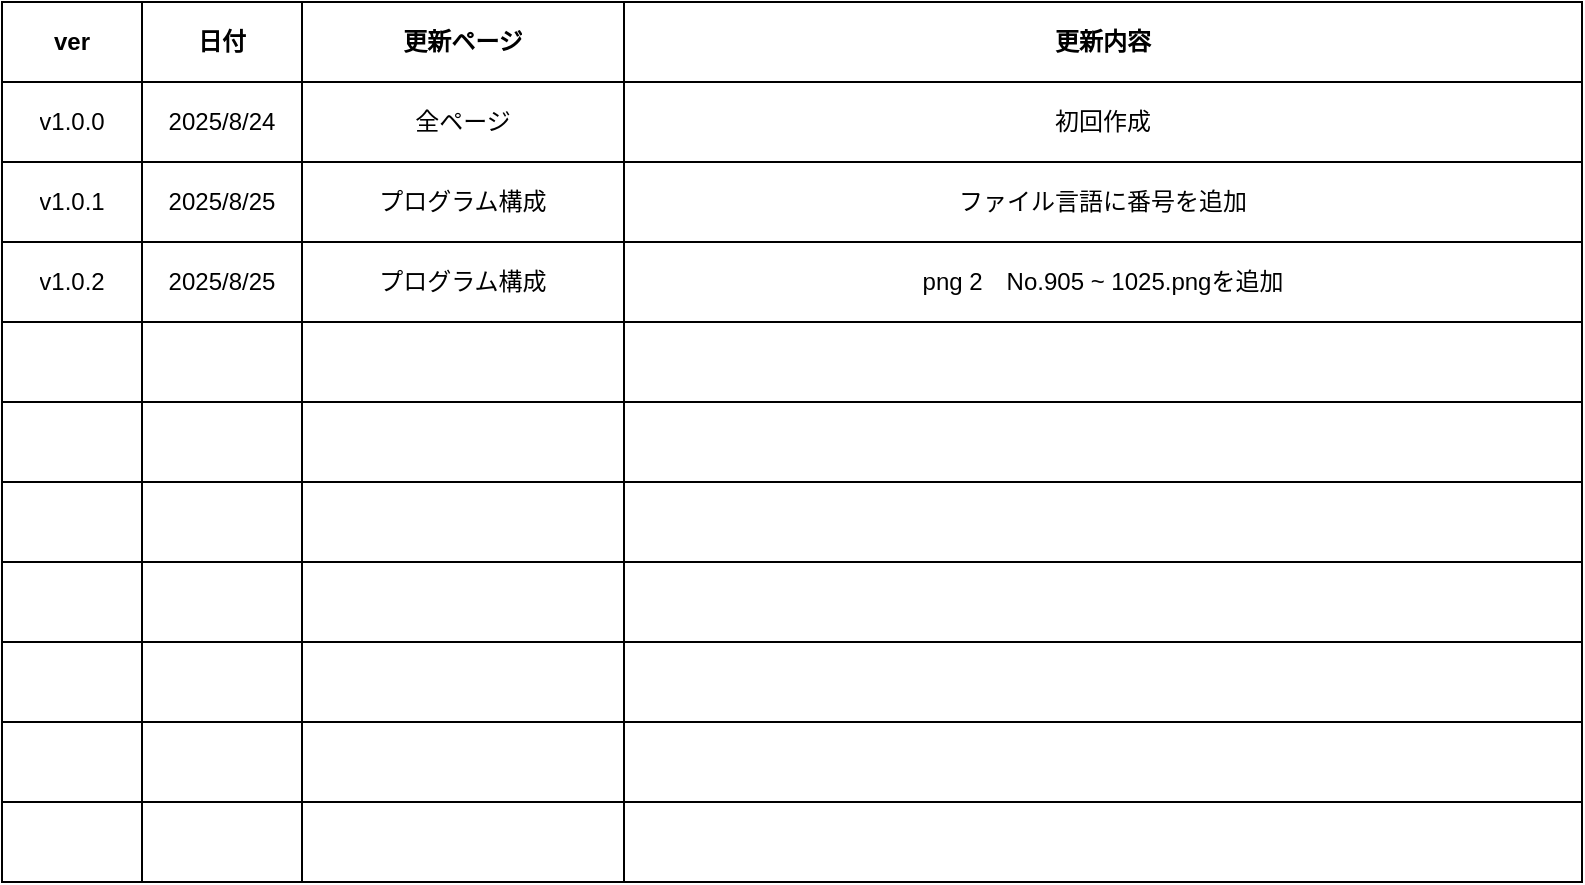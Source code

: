 <mxfile version="28.1.1" pages="3">
  <diagram id="Sside1ckW9jlPP11tYmG" name="ver管理">
    <mxGraphModel grid="1" page="1" gridSize="10" guides="1" tooltips="1" connect="1" arrows="1" fold="1" pageScale="1" pageWidth="827" pageHeight="1169" math="0" shadow="0">
      <root>
        <mxCell id="0" />
        <mxCell id="1" parent="0" />
        <mxCell id="GZjg8p6igfCuM5bMBZ0Y-1" value="" style="shape=table;startSize=0;container=1;collapsible=0;childLayout=tableLayout;" vertex="1" parent="1">
          <mxGeometry x="19" y="80" width="790" height="440" as="geometry" />
        </mxCell>
        <mxCell id="GZjg8p6igfCuM5bMBZ0Y-2" value="" style="shape=tableRow;horizontal=0;startSize=0;swimlaneHead=0;swimlaneBody=0;strokeColor=inherit;top=0;left=0;bottom=0;right=0;collapsible=0;dropTarget=0;fillColor=none;points=[[0,0.5],[1,0.5]];portConstraint=eastwest;" vertex="1" parent="GZjg8p6igfCuM5bMBZ0Y-1">
          <mxGeometry width="790" height="40" as="geometry" />
        </mxCell>
        <mxCell id="GZjg8p6igfCuM5bMBZ0Y-3" value="&lt;b&gt;ver&lt;/b&gt;" style="shape=partialRectangle;html=1;whiteSpace=wrap;connectable=0;strokeColor=inherit;overflow=hidden;fillColor=none;top=0;left=0;bottom=0;right=0;pointerEvents=1;" vertex="1" parent="GZjg8p6igfCuM5bMBZ0Y-2">
          <mxGeometry width="70" height="40" as="geometry">
            <mxRectangle width="70" height="40" as="alternateBounds" />
          </mxGeometry>
        </mxCell>
        <mxCell id="GZjg8p6igfCuM5bMBZ0Y-4" value="&lt;b&gt;日付&lt;/b&gt;" style="shape=partialRectangle;html=1;whiteSpace=wrap;connectable=0;strokeColor=inherit;overflow=hidden;fillColor=none;top=0;left=0;bottom=0;right=0;pointerEvents=1;" vertex="1" parent="GZjg8p6igfCuM5bMBZ0Y-2">
          <mxGeometry x="70" width="80" height="40" as="geometry">
            <mxRectangle width="80" height="40" as="alternateBounds" />
          </mxGeometry>
        </mxCell>
        <mxCell id="GZjg8p6igfCuM5bMBZ0Y-5" value="&lt;b&gt;更新ページ&lt;/b&gt;" style="shape=partialRectangle;html=1;whiteSpace=wrap;connectable=0;strokeColor=inherit;overflow=hidden;fillColor=none;top=0;left=0;bottom=0;right=0;pointerEvents=1;" vertex="1" parent="GZjg8p6igfCuM5bMBZ0Y-2">
          <mxGeometry x="150" width="161" height="40" as="geometry">
            <mxRectangle width="161" height="40" as="alternateBounds" />
          </mxGeometry>
        </mxCell>
        <mxCell id="GZjg8p6igfCuM5bMBZ0Y-46" value="&lt;b&gt;更新内容&lt;/b&gt;" style="shape=partialRectangle;html=1;whiteSpace=wrap;connectable=0;strokeColor=inherit;overflow=hidden;fillColor=none;top=0;left=0;bottom=0;right=0;pointerEvents=1;" vertex="1" parent="GZjg8p6igfCuM5bMBZ0Y-2">
          <mxGeometry x="311" width="479" height="40" as="geometry">
            <mxRectangle width="479" height="40" as="alternateBounds" />
          </mxGeometry>
        </mxCell>
        <mxCell id="GZjg8p6igfCuM5bMBZ0Y-6" value="" style="shape=tableRow;horizontal=0;startSize=0;swimlaneHead=0;swimlaneBody=0;strokeColor=inherit;top=0;left=0;bottom=0;right=0;collapsible=0;dropTarget=0;fillColor=none;points=[[0,0.5],[1,0.5]];portConstraint=eastwest;" vertex="1" parent="GZjg8p6igfCuM5bMBZ0Y-1">
          <mxGeometry y="40" width="790" height="40" as="geometry" />
        </mxCell>
        <mxCell id="GZjg8p6igfCuM5bMBZ0Y-7" value="v1.0.0" style="shape=partialRectangle;html=1;whiteSpace=wrap;connectable=0;strokeColor=inherit;overflow=hidden;fillColor=none;top=0;left=0;bottom=0;right=0;pointerEvents=1;" vertex="1" parent="GZjg8p6igfCuM5bMBZ0Y-6">
          <mxGeometry width="70" height="40" as="geometry">
            <mxRectangle width="70" height="40" as="alternateBounds" />
          </mxGeometry>
        </mxCell>
        <mxCell id="GZjg8p6igfCuM5bMBZ0Y-8" value="2025/8/24" style="shape=partialRectangle;html=1;whiteSpace=wrap;connectable=0;strokeColor=inherit;overflow=hidden;fillColor=none;top=0;left=0;bottom=0;right=0;pointerEvents=1;" vertex="1" parent="GZjg8p6igfCuM5bMBZ0Y-6">
          <mxGeometry x="70" width="80" height="40" as="geometry">
            <mxRectangle width="80" height="40" as="alternateBounds" />
          </mxGeometry>
        </mxCell>
        <mxCell id="GZjg8p6igfCuM5bMBZ0Y-9" value="全ページ" style="shape=partialRectangle;html=1;whiteSpace=wrap;connectable=0;strokeColor=inherit;overflow=hidden;fillColor=none;top=0;left=0;bottom=0;right=0;pointerEvents=1;" vertex="1" parent="GZjg8p6igfCuM5bMBZ0Y-6">
          <mxGeometry x="150" width="161" height="40" as="geometry">
            <mxRectangle width="161" height="40" as="alternateBounds" />
          </mxGeometry>
        </mxCell>
        <mxCell id="GZjg8p6igfCuM5bMBZ0Y-47" value="初回作成" style="shape=partialRectangle;html=1;whiteSpace=wrap;connectable=0;strokeColor=inherit;overflow=hidden;fillColor=none;top=0;left=0;bottom=0;right=0;pointerEvents=1;" vertex="1" parent="GZjg8p6igfCuM5bMBZ0Y-6">
          <mxGeometry x="311" width="479" height="40" as="geometry">
            <mxRectangle width="479" height="40" as="alternateBounds" />
          </mxGeometry>
        </mxCell>
        <mxCell id="GZjg8p6igfCuM5bMBZ0Y-10" value="" style="shape=tableRow;horizontal=0;startSize=0;swimlaneHead=0;swimlaneBody=0;strokeColor=inherit;top=0;left=0;bottom=0;right=0;collapsible=0;dropTarget=0;fillColor=none;points=[[0,0.5],[1,0.5]];portConstraint=eastwest;" vertex="1" parent="GZjg8p6igfCuM5bMBZ0Y-1">
          <mxGeometry y="80" width="790" height="40" as="geometry" />
        </mxCell>
        <mxCell id="GZjg8p6igfCuM5bMBZ0Y-11" value="v1.0.1" style="shape=partialRectangle;html=1;whiteSpace=wrap;connectable=0;strokeColor=inherit;overflow=hidden;fillColor=none;top=0;left=0;bottom=0;right=0;pointerEvents=1;" vertex="1" parent="GZjg8p6igfCuM5bMBZ0Y-10">
          <mxGeometry width="70" height="40" as="geometry">
            <mxRectangle width="70" height="40" as="alternateBounds" />
          </mxGeometry>
        </mxCell>
        <mxCell id="GZjg8p6igfCuM5bMBZ0Y-12" value="2025/8/25" style="shape=partialRectangle;html=1;whiteSpace=wrap;connectable=0;strokeColor=inherit;overflow=hidden;fillColor=none;top=0;left=0;bottom=0;right=0;pointerEvents=1;" vertex="1" parent="GZjg8p6igfCuM5bMBZ0Y-10">
          <mxGeometry x="70" width="80" height="40" as="geometry">
            <mxRectangle width="80" height="40" as="alternateBounds" />
          </mxGeometry>
        </mxCell>
        <mxCell id="GZjg8p6igfCuM5bMBZ0Y-13" value="プログラム構成" style="shape=partialRectangle;html=1;whiteSpace=wrap;connectable=0;strokeColor=inherit;overflow=hidden;fillColor=none;top=0;left=0;bottom=0;right=0;pointerEvents=1;" vertex="1" parent="GZjg8p6igfCuM5bMBZ0Y-10">
          <mxGeometry x="150" width="161" height="40" as="geometry">
            <mxRectangle width="161" height="40" as="alternateBounds" />
          </mxGeometry>
        </mxCell>
        <mxCell id="GZjg8p6igfCuM5bMBZ0Y-48" value="ファイル言語に番号を追加" style="shape=partialRectangle;html=1;whiteSpace=wrap;connectable=0;strokeColor=inherit;overflow=hidden;fillColor=none;top=0;left=0;bottom=0;right=0;pointerEvents=1;" vertex="1" parent="GZjg8p6igfCuM5bMBZ0Y-10">
          <mxGeometry x="311" width="479" height="40" as="geometry">
            <mxRectangle width="479" height="40" as="alternateBounds" />
          </mxGeometry>
        </mxCell>
        <mxCell id="GZjg8p6igfCuM5bMBZ0Y-14" value="" style="shape=tableRow;horizontal=0;startSize=0;swimlaneHead=0;swimlaneBody=0;strokeColor=inherit;top=0;left=0;bottom=0;right=0;collapsible=0;dropTarget=0;fillColor=none;points=[[0,0.5],[1,0.5]];portConstraint=eastwest;" vertex="1" parent="GZjg8p6igfCuM5bMBZ0Y-1">
          <mxGeometry y="120" width="790" height="40" as="geometry" />
        </mxCell>
        <mxCell id="GZjg8p6igfCuM5bMBZ0Y-15" value="v1.0.2" style="shape=partialRectangle;html=1;whiteSpace=wrap;connectable=0;strokeColor=inherit;overflow=hidden;fillColor=none;top=0;left=0;bottom=0;right=0;pointerEvents=1;" vertex="1" parent="GZjg8p6igfCuM5bMBZ0Y-14">
          <mxGeometry width="70" height="40" as="geometry">
            <mxRectangle width="70" height="40" as="alternateBounds" />
          </mxGeometry>
        </mxCell>
        <mxCell id="GZjg8p6igfCuM5bMBZ0Y-16" value="2025/8/25" style="shape=partialRectangle;html=1;whiteSpace=wrap;connectable=0;strokeColor=inherit;overflow=hidden;fillColor=none;top=0;left=0;bottom=0;right=0;pointerEvents=1;" vertex="1" parent="GZjg8p6igfCuM5bMBZ0Y-14">
          <mxGeometry x="70" width="80" height="40" as="geometry">
            <mxRectangle width="80" height="40" as="alternateBounds" />
          </mxGeometry>
        </mxCell>
        <mxCell id="GZjg8p6igfCuM5bMBZ0Y-17" value="プログラム構成" style="shape=partialRectangle;html=1;whiteSpace=wrap;connectable=0;strokeColor=inherit;overflow=hidden;fillColor=none;top=0;left=0;bottom=0;right=0;pointerEvents=1;" vertex="1" parent="GZjg8p6igfCuM5bMBZ0Y-14">
          <mxGeometry x="150" width="161" height="40" as="geometry">
            <mxRectangle width="161" height="40" as="alternateBounds" />
          </mxGeometry>
        </mxCell>
        <mxCell id="GZjg8p6igfCuM5bMBZ0Y-49" value="png 2　No.905 ~ 1025.pngを追加" style="shape=partialRectangle;html=1;whiteSpace=wrap;connectable=0;strokeColor=inherit;overflow=hidden;fillColor=none;top=0;left=0;bottom=0;right=0;pointerEvents=1;" vertex="1" parent="GZjg8p6igfCuM5bMBZ0Y-14">
          <mxGeometry x="311" width="479" height="40" as="geometry">
            <mxRectangle width="479" height="40" as="alternateBounds" />
          </mxGeometry>
        </mxCell>
        <mxCell id="GZjg8p6igfCuM5bMBZ0Y-18" value="" style="shape=tableRow;horizontal=0;startSize=0;swimlaneHead=0;swimlaneBody=0;strokeColor=inherit;top=0;left=0;bottom=0;right=0;collapsible=0;dropTarget=0;fillColor=none;points=[[0,0.5],[1,0.5]];portConstraint=eastwest;" vertex="1" parent="GZjg8p6igfCuM5bMBZ0Y-1">
          <mxGeometry y="160" width="790" height="40" as="geometry" />
        </mxCell>
        <mxCell id="GZjg8p6igfCuM5bMBZ0Y-19" value="" style="shape=partialRectangle;html=1;whiteSpace=wrap;connectable=0;strokeColor=inherit;overflow=hidden;fillColor=none;top=0;left=0;bottom=0;right=0;pointerEvents=1;" vertex="1" parent="GZjg8p6igfCuM5bMBZ0Y-18">
          <mxGeometry width="70" height="40" as="geometry">
            <mxRectangle width="70" height="40" as="alternateBounds" />
          </mxGeometry>
        </mxCell>
        <mxCell id="GZjg8p6igfCuM5bMBZ0Y-20" value="" style="shape=partialRectangle;html=1;whiteSpace=wrap;connectable=0;strokeColor=inherit;overflow=hidden;fillColor=none;top=0;left=0;bottom=0;right=0;pointerEvents=1;" vertex="1" parent="GZjg8p6igfCuM5bMBZ0Y-18">
          <mxGeometry x="70" width="80" height="40" as="geometry">
            <mxRectangle width="80" height="40" as="alternateBounds" />
          </mxGeometry>
        </mxCell>
        <mxCell id="GZjg8p6igfCuM5bMBZ0Y-21" value="" style="shape=partialRectangle;html=1;whiteSpace=wrap;connectable=0;strokeColor=inherit;overflow=hidden;fillColor=none;top=0;left=0;bottom=0;right=0;pointerEvents=1;" vertex="1" parent="GZjg8p6igfCuM5bMBZ0Y-18">
          <mxGeometry x="150" width="161" height="40" as="geometry">
            <mxRectangle width="161" height="40" as="alternateBounds" />
          </mxGeometry>
        </mxCell>
        <mxCell id="GZjg8p6igfCuM5bMBZ0Y-50" style="shape=partialRectangle;html=1;whiteSpace=wrap;connectable=0;strokeColor=inherit;overflow=hidden;fillColor=none;top=0;left=0;bottom=0;right=0;pointerEvents=1;" vertex="1" parent="GZjg8p6igfCuM5bMBZ0Y-18">
          <mxGeometry x="311" width="479" height="40" as="geometry">
            <mxRectangle width="479" height="40" as="alternateBounds" />
          </mxGeometry>
        </mxCell>
        <mxCell id="GZjg8p6igfCuM5bMBZ0Y-22" value="" style="shape=tableRow;horizontal=0;startSize=0;swimlaneHead=0;swimlaneBody=0;strokeColor=inherit;top=0;left=0;bottom=0;right=0;collapsible=0;dropTarget=0;fillColor=none;points=[[0,0.5],[1,0.5]];portConstraint=eastwest;" vertex="1" parent="GZjg8p6igfCuM5bMBZ0Y-1">
          <mxGeometry y="200" width="790" height="40" as="geometry" />
        </mxCell>
        <mxCell id="GZjg8p6igfCuM5bMBZ0Y-23" value="" style="shape=partialRectangle;html=1;whiteSpace=wrap;connectable=0;strokeColor=inherit;overflow=hidden;fillColor=none;top=0;left=0;bottom=0;right=0;pointerEvents=1;" vertex="1" parent="GZjg8p6igfCuM5bMBZ0Y-22">
          <mxGeometry width="70" height="40" as="geometry">
            <mxRectangle width="70" height="40" as="alternateBounds" />
          </mxGeometry>
        </mxCell>
        <mxCell id="GZjg8p6igfCuM5bMBZ0Y-24" value="" style="shape=partialRectangle;html=1;whiteSpace=wrap;connectable=0;strokeColor=inherit;overflow=hidden;fillColor=none;top=0;left=0;bottom=0;right=0;pointerEvents=1;" vertex="1" parent="GZjg8p6igfCuM5bMBZ0Y-22">
          <mxGeometry x="70" width="80" height="40" as="geometry">
            <mxRectangle width="80" height="40" as="alternateBounds" />
          </mxGeometry>
        </mxCell>
        <mxCell id="GZjg8p6igfCuM5bMBZ0Y-25" value="" style="shape=partialRectangle;html=1;whiteSpace=wrap;connectable=0;strokeColor=inherit;overflow=hidden;fillColor=none;top=0;left=0;bottom=0;right=0;pointerEvents=1;" vertex="1" parent="GZjg8p6igfCuM5bMBZ0Y-22">
          <mxGeometry x="150" width="161" height="40" as="geometry">
            <mxRectangle width="161" height="40" as="alternateBounds" />
          </mxGeometry>
        </mxCell>
        <mxCell id="GZjg8p6igfCuM5bMBZ0Y-51" style="shape=partialRectangle;html=1;whiteSpace=wrap;connectable=0;strokeColor=inherit;overflow=hidden;fillColor=none;top=0;left=0;bottom=0;right=0;pointerEvents=1;" vertex="1" parent="GZjg8p6igfCuM5bMBZ0Y-22">
          <mxGeometry x="311" width="479" height="40" as="geometry">
            <mxRectangle width="479" height="40" as="alternateBounds" />
          </mxGeometry>
        </mxCell>
        <mxCell id="GZjg8p6igfCuM5bMBZ0Y-26" value="" style="shape=tableRow;horizontal=0;startSize=0;swimlaneHead=0;swimlaneBody=0;strokeColor=inherit;top=0;left=0;bottom=0;right=0;collapsible=0;dropTarget=0;fillColor=none;points=[[0,0.5],[1,0.5]];portConstraint=eastwest;" vertex="1" parent="GZjg8p6igfCuM5bMBZ0Y-1">
          <mxGeometry y="240" width="790" height="40" as="geometry" />
        </mxCell>
        <mxCell id="GZjg8p6igfCuM5bMBZ0Y-27" value="" style="shape=partialRectangle;html=1;whiteSpace=wrap;connectable=0;strokeColor=inherit;overflow=hidden;fillColor=none;top=0;left=0;bottom=0;right=0;pointerEvents=1;" vertex="1" parent="GZjg8p6igfCuM5bMBZ0Y-26">
          <mxGeometry width="70" height="40" as="geometry">
            <mxRectangle width="70" height="40" as="alternateBounds" />
          </mxGeometry>
        </mxCell>
        <mxCell id="GZjg8p6igfCuM5bMBZ0Y-28" value="" style="shape=partialRectangle;html=1;whiteSpace=wrap;connectable=0;strokeColor=inherit;overflow=hidden;fillColor=none;top=0;left=0;bottom=0;right=0;pointerEvents=1;" vertex="1" parent="GZjg8p6igfCuM5bMBZ0Y-26">
          <mxGeometry x="70" width="80" height="40" as="geometry">
            <mxRectangle width="80" height="40" as="alternateBounds" />
          </mxGeometry>
        </mxCell>
        <mxCell id="GZjg8p6igfCuM5bMBZ0Y-29" value="" style="shape=partialRectangle;html=1;whiteSpace=wrap;connectable=0;strokeColor=inherit;overflow=hidden;fillColor=none;top=0;left=0;bottom=0;right=0;pointerEvents=1;" vertex="1" parent="GZjg8p6igfCuM5bMBZ0Y-26">
          <mxGeometry x="150" width="161" height="40" as="geometry">
            <mxRectangle width="161" height="40" as="alternateBounds" />
          </mxGeometry>
        </mxCell>
        <mxCell id="GZjg8p6igfCuM5bMBZ0Y-52" style="shape=partialRectangle;html=1;whiteSpace=wrap;connectable=0;strokeColor=inherit;overflow=hidden;fillColor=none;top=0;left=0;bottom=0;right=0;pointerEvents=1;" vertex="1" parent="GZjg8p6igfCuM5bMBZ0Y-26">
          <mxGeometry x="311" width="479" height="40" as="geometry">
            <mxRectangle width="479" height="40" as="alternateBounds" />
          </mxGeometry>
        </mxCell>
        <mxCell id="GZjg8p6igfCuM5bMBZ0Y-30" value="" style="shape=tableRow;horizontal=0;startSize=0;swimlaneHead=0;swimlaneBody=0;strokeColor=inherit;top=0;left=0;bottom=0;right=0;collapsible=0;dropTarget=0;fillColor=none;points=[[0,0.5],[1,0.5]];portConstraint=eastwest;" vertex="1" parent="GZjg8p6igfCuM5bMBZ0Y-1">
          <mxGeometry y="280" width="790" height="40" as="geometry" />
        </mxCell>
        <mxCell id="GZjg8p6igfCuM5bMBZ0Y-31" value="" style="shape=partialRectangle;html=1;whiteSpace=wrap;connectable=0;strokeColor=inherit;overflow=hidden;fillColor=none;top=0;left=0;bottom=0;right=0;pointerEvents=1;" vertex="1" parent="GZjg8p6igfCuM5bMBZ0Y-30">
          <mxGeometry width="70" height="40" as="geometry">
            <mxRectangle width="70" height="40" as="alternateBounds" />
          </mxGeometry>
        </mxCell>
        <mxCell id="GZjg8p6igfCuM5bMBZ0Y-32" value="" style="shape=partialRectangle;html=1;whiteSpace=wrap;connectable=0;strokeColor=inherit;overflow=hidden;fillColor=none;top=0;left=0;bottom=0;right=0;pointerEvents=1;" vertex="1" parent="GZjg8p6igfCuM5bMBZ0Y-30">
          <mxGeometry x="70" width="80" height="40" as="geometry">
            <mxRectangle width="80" height="40" as="alternateBounds" />
          </mxGeometry>
        </mxCell>
        <mxCell id="GZjg8p6igfCuM5bMBZ0Y-33" value="" style="shape=partialRectangle;html=1;whiteSpace=wrap;connectable=0;strokeColor=inherit;overflow=hidden;fillColor=none;top=0;left=0;bottom=0;right=0;pointerEvents=1;" vertex="1" parent="GZjg8p6igfCuM5bMBZ0Y-30">
          <mxGeometry x="150" width="161" height="40" as="geometry">
            <mxRectangle width="161" height="40" as="alternateBounds" />
          </mxGeometry>
        </mxCell>
        <mxCell id="GZjg8p6igfCuM5bMBZ0Y-53" style="shape=partialRectangle;html=1;whiteSpace=wrap;connectable=0;strokeColor=inherit;overflow=hidden;fillColor=none;top=0;left=0;bottom=0;right=0;pointerEvents=1;" vertex="1" parent="GZjg8p6igfCuM5bMBZ0Y-30">
          <mxGeometry x="311" width="479" height="40" as="geometry">
            <mxRectangle width="479" height="40" as="alternateBounds" />
          </mxGeometry>
        </mxCell>
        <mxCell id="GZjg8p6igfCuM5bMBZ0Y-34" value="" style="shape=tableRow;horizontal=0;startSize=0;swimlaneHead=0;swimlaneBody=0;strokeColor=inherit;top=0;left=0;bottom=0;right=0;collapsible=0;dropTarget=0;fillColor=none;points=[[0,0.5],[1,0.5]];portConstraint=eastwest;" vertex="1" parent="GZjg8p6igfCuM5bMBZ0Y-1">
          <mxGeometry y="320" width="790" height="40" as="geometry" />
        </mxCell>
        <mxCell id="GZjg8p6igfCuM5bMBZ0Y-35" value="" style="shape=partialRectangle;html=1;whiteSpace=wrap;connectable=0;strokeColor=inherit;overflow=hidden;fillColor=none;top=0;left=0;bottom=0;right=0;pointerEvents=1;" vertex="1" parent="GZjg8p6igfCuM5bMBZ0Y-34">
          <mxGeometry width="70" height="40" as="geometry">
            <mxRectangle width="70" height="40" as="alternateBounds" />
          </mxGeometry>
        </mxCell>
        <mxCell id="GZjg8p6igfCuM5bMBZ0Y-36" value="" style="shape=partialRectangle;html=1;whiteSpace=wrap;connectable=0;strokeColor=inherit;overflow=hidden;fillColor=none;top=0;left=0;bottom=0;right=0;pointerEvents=1;" vertex="1" parent="GZjg8p6igfCuM5bMBZ0Y-34">
          <mxGeometry x="70" width="80" height="40" as="geometry">
            <mxRectangle width="80" height="40" as="alternateBounds" />
          </mxGeometry>
        </mxCell>
        <mxCell id="GZjg8p6igfCuM5bMBZ0Y-37" value="" style="shape=partialRectangle;html=1;whiteSpace=wrap;connectable=0;strokeColor=inherit;overflow=hidden;fillColor=none;top=0;left=0;bottom=0;right=0;pointerEvents=1;" vertex="1" parent="GZjg8p6igfCuM5bMBZ0Y-34">
          <mxGeometry x="150" width="161" height="40" as="geometry">
            <mxRectangle width="161" height="40" as="alternateBounds" />
          </mxGeometry>
        </mxCell>
        <mxCell id="GZjg8p6igfCuM5bMBZ0Y-54" style="shape=partialRectangle;html=1;whiteSpace=wrap;connectable=0;strokeColor=inherit;overflow=hidden;fillColor=none;top=0;left=0;bottom=0;right=0;pointerEvents=1;" vertex="1" parent="GZjg8p6igfCuM5bMBZ0Y-34">
          <mxGeometry x="311" width="479" height="40" as="geometry">
            <mxRectangle width="479" height="40" as="alternateBounds" />
          </mxGeometry>
        </mxCell>
        <mxCell id="GZjg8p6igfCuM5bMBZ0Y-38" value="" style="shape=tableRow;horizontal=0;startSize=0;swimlaneHead=0;swimlaneBody=0;strokeColor=inherit;top=0;left=0;bottom=0;right=0;collapsible=0;dropTarget=0;fillColor=none;points=[[0,0.5],[1,0.5]];portConstraint=eastwest;" vertex="1" parent="GZjg8p6igfCuM5bMBZ0Y-1">
          <mxGeometry y="360" width="790" height="40" as="geometry" />
        </mxCell>
        <mxCell id="GZjg8p6igfCuM5bMBZ0Y-39" value="" style="shape=partialRectangle;html=1;whiteSpace=wrap;connectable=0;strokeColor=inherit;overflow=hidden;fillColor=none;top=0;left=0;bottom=0;right=0;pointerEvents=1;" vertex="1" parent="GZjg8p6igfCuM5bMBZ0Y-38">
          <mxGeometry width="70" height="40" as="geometry">
            <mxRectangle width="70" height="40" as="alternateBounds" />
          </mxGeometry>
        </mxCell>
        <mxCell id="GZjg8p6igfCuM5bMBZ0Y-40" value="" style="shape=partialRectangle;html=1;whiteSpace=wrap;connectable=0;strokeColor=inherit;overflow=hidden;fillColor=none;top=0;left=0;bottom=0;right=0;pointerEvents=1;" vertex="1" parent="GZjg8p6igfCuM5bMBZ0Y-38">
          <mxGeometry x="70" width="80" height="40" as="geometry">
            <mxRectangle width="80" height="40" as="alternateBounds" />
          </mxGeometry>
        </mxCell>
        <mxCell id="GZjg8p6igfCuM5bMBZ0Y-41" value="" style="shape=partialRectangle;html=1;whiteSpace=wrap;connectable=0;strokeColor=inherit;overflow=hidden;fillColor=none;top=0;left=0;bottom=0;right=0;pointerEvents=1;" vertex="1" parent="GZjg8p6igfCuM5bMBZ0Y-38">
          <mxGeometry x="150" width="161" height="40" as="geometry">
            <mxRectangle width="161" height="40" as="alternateBounds" />
          </mxGeometry>
        </mxCell>
        <mxCell id="GZjg8p6igfCuM5bMBZ0Y-55" style="shape=partialRectangle;html=1;whiteSpace=wrap;connectable=0;strokeColor=inherit;overflow=hidden;fillColor=none;top=0;left=0;bottom=0;right=0;pointerEvents=1;" vertex="1" parent="GZjg8p6igfCuM5bMBZ0Y-38">
          <mxGeometry x="311" width="479" height="40" as="geometry">
            <mxRectangle width="479" height="40" as="alternateBounds" />
          </mxGeometry>
        </mxCell>
        <mxCell id="GZjg8p6igfCuM5bMBZ0Y-42" style="shape=tableRow;horizontal=0;startSize=0;swimlaneHead=0;swimlaneBody=0;strokeColor=inherit;top=0;left=0;bottom=0;right=0;collapsible=0;dropTarget=0;fillColor=none;points=[[0,0.5],[1,0.5]];portConstraint=eastwest;" vertex="1" parent="GZjg8p6igfCuM5bMBZ0Y-1">
          <mxGeometry y="400" width="790" height="40" as="geometry" />
        </mxCell>
        <mxCell id="GZjg8p6igfCuM5bMBZ0Y-43" style="shape=partialRectangle;html=1;whiteSpace=wrap;connectable=0;strokeColor=inherit;overflow=hidden;fillColor=none;top=0;left=0;bottom=0;right=0;pointerEvents=1;" vertex="1" parent="GZjg8p6igfCuM5bMBZ0Y-42">
          <mxGeometry width="70" height="40" as="geometry">
            <mxRectangle width="70" height="40" as="alternateBounds" />
          </mxGeometry>
        </mxCell>
        <mxCell id="GZjg8p6igfCuM5bMBZ0Y-44" style="shape=partialRectangle;html=1;whiteSpace=wrap;connectable=0;strokeColor=inherit;overflow=hidden;fillColor=none;top=0;left=0;bottom=0;right=0;pointerEvents=1;" vertex="1" parent="GZjg8p6igfCuM5bMBZ0Y-42">
          <mxGeometry x="70" width="80" height="40" as="geometry">
            <mxRectangle width="80" height="40" as="alternateBounds" />
          </mxGeometry>
        </mxCell>
        <mxCell id="GZjg8p6igfCuM5bMBZ0Y-45" style="shape=partialRectangle;html=1;whiteSpace=wrap;connectable=0;strokeColor=inherit;overflow=hidden;fillColor=none;top=0;left=0;bottom=0;right=0;pointerEvents=1;" vertex="1" parent="GZjg8p6igfCuM5bMBZ0Y-42">
          <mxGeometry x="150" width="161" height="40" as="geometry">
            <mxRectangle width="161" height="40" as="alternateBounds" />
          </mxGeometry>
        </mxCell>
        <mxCell id="GZjg8p6igfCuM5bMBZ0Y-56" style="shape=partialRectangle;html=1;whiteSpace=wrap;connectable=0;strokeColor=inherit;overflow=hidden;fillColor=none;top=0;left=0;bottom=0;right=0;pointerEvents=1;" vertex="1" parent="GZjg8p6igfCuM5bMBZ0Y-42">
          <mxGeometry x="311" width="479" height="40" as="geometry">
            <mxRectangle width="479" height="40" as="alternateBounds" />
          </mxGeometry>
        </mxCell>
      </root>
    </mxGraphModel>
  </diagram>
  <diagram name="フォルダ構成" id="8_twqhrwyVVaSMVS76D-">
    <mxGraphModel grid="1" page="1" gridSize="10" guides="1" tooltips="1" connect="1" arrows="1" fold="1" pageScale="1" pageWidth="827" pageHeight="1169" math="0" shadow="0">
      <root>
        <mxCell id="0" />
        <mxCell id="1" parent="0" />
        <mxCell id="8DfLm5Y7WcrMNjLt-ZyK-1" value="" style="sketch=0;outlineConnect=0;fontColor=#232F3E;gradientColor=none;fillColor=#232F3D;strokeColor=none;dashed=0;verticalLabelPosition=bottom;verticalAlign=top;align=center;html=1;fontSize=12;fontStyle=0;aspect=fixed;pointerEvents=1;shape=mxgraph.aws4.folder;" vertex="1" parent="1">
          <mxGeometry x="40" y="70" width="109.86" height="100" as="geometry" />
        </mxCell>
        <mxCell id="8DfLm5Y7WcrMNjLt-ZyK-2" value="" style="sketch=0;outlineConnect=0;fontColor=#232F3E;gradientColor=none;fillColor=#232F3D;strokeColor=none;dashed=0;verticalLabelPosition=bottom;verticalAlign=top;align=center;html=1;fontSize=12;fontStyle=0;aspect=fixed;pointerEvents=1;shape=mxgraph.aws4.document;" vertex="1" parent="1">
          <mxGeometry x="280" y="82" width="65.77" height="90" as="geometry" />
        </mxCell>
        <mxCell id="8DfLm5Y7WcrMNjLt-ZyK-4" value="" style="verticalLabelPosition=bottom;verticalAlign=top;html=1;shape=mxgraph.basic.rect;fillColor2=none;strokeWidth=1;size=20;indent=5;fillColor=#000000;" vertex="1" parent="1">
          <mxGeometry x="90" y="114" width="90" height="26" as="geometry" />
        </mxCell>
        <mxCell id="8DfLm5Y7WcrMNjLt-ZyK-5" value="&lt;b&gt;&lt;font style=&quot;color: rgb(255, 255, 255);&quot;&gt;poke_web&lt;/font&gt;&lt;/b&gt;" style="text;strokeColor=none;align=center;fillColor=none;html=1;verticalAlign=middle;whiteSpace=wrap;rounded=0;" vertex="1" parent="1">
          <mxGeometry x="110" y="112" width="50" height="30" as="geometry" />
        </mxCell>
        <mxCell id="8DfLm5Y7WcrMNjLt-ZyK-7" value="" style="verticalLabelPosition=bottom;verticalAlign=top;html=1;shape=mxgraph.basic.rect;fillColor2=none;strokeWidth=1;size=20;indent=5;fillColor=#000000;" vertex="1" parent="1">
          <mxGeometry x="330" y="140" width="90" height="26" as="geometry" />
        </mxCell>
        <mxCell id="8DfLm5Y7WcrMNjLt-ZyK-8" value="&lt;b&gt;&lt;font style=&quot;color: rgb(255, 255, 255);&quot;&gt;index.html&lt;/font&gt;&lt;/b&gt;" style="text;strokeColor=none;align=center;fillColor=none;html=1;verticalAlign=middle;whiteSpace=wrap;rounded=0;" vertex="1" parent="1">
          <mxGeometry x="350" y="138" width="50" height="30" as="geometry" />
        </mxCell>
        <mxCell id="8DfLm5Y7WcrMNjLt-ZyK-10" value="" style="sketch=0;outlineConnect=0;fontColor=#232F3E;gradientColor=none;fillColor=#232F3D;strokeColor=none;dashed=0;verticalLabelPosition=bottom;verticalAlign=top;align=center;html=1;fontSize=12;fontStyle=0;aspect=fixed;pointerEvents=1;shape=mxgraph.aws4.document;" vertex="1" parent="1">
          <mxGeometry x="280" y="200" width="65.77" height="90" as="geometry" />
        </mxCell>
        <mxCell id="8DfLm5Y7WcrMNjLt-ZyK-11" value="" style="verticalLabelPosition=bottom;verticalAlign=top;html=1;shape=mxgraph.basic.rect;fillColor2=none;strokeWidth=1;size=20;indent=5;fillColor=#0000FF;" vertex="1" parent="1">
          <mxGeometry x="330" y="258" width="90" height="26" as="geometry" />
        </mxCell>
        <mxCell id="8DfLm5Y7WcrMNjLt-ZyK-12" value="&lt;b&gt;&lt;font style=&quot;color: rgb(255, 255, 255);&quot;&gt;Dockerfile&lt;/font&gt;&lt;/b&gt;" style="text;strokeColor=none;align=center;fillColor=none;html=1;verticalAlign=middle;whiteSpace=wrap;rounded=0;" vertex="1" parent="1">
          <mxGeometry x="350" y="256" width="50" height="30" as="geometry" />
        </mxCell>
        <mxCell id="8DfLm5Y7WcrMNjLt-ZyK-14" value="" style="sketch=0;outlineConnect=0;fontColor=#232F3E;gradientColor=none;fillColor=#232F3D;strokeColor=none;dashed=0;verticalLabelPosition=bottom;verticalAlign=top;align=center;html=1;fontSize=12;fontStyle=0;aspect=fixed;pointerEvents=1;shape=mxgraph.aws4.folder;" vertex="1" parent="1">
          <mxGeometry x="280" y="320" width="109.86" height="100" as="geometry" />
        </mxCell>
        <mxCell id="8DfLm5Y7WcrMNjLt-ZyK-15" value="" style="verticalLabelPosition=bottom;verticalAlign=top;html=1;shape=mxgraph.basic.rect;fillColor2=none;strokeWidth=1;size=20;indent=5;fillColor=#000000;" vertex="1" parent="1">
          <mxGeometry x="330" y="364" width="90" height="26" as="geometry" />
        </mxCell>
        <mxCell id="8DfLm5Y7WcrMNjLt-ZyK-16" value="&lt;b&gt;&lt;font style=&quot;color: rgb(255, 255, 255);&quot;&gt;css&lt;/font&gt;&lt;/b&gt;" style="text;strokeColor=none;align=center;fillColor=none;html=1;verticalAlign=middle;whiteSpace=wrap;rounded=0;" vertex="1" parent="1">
          <mxGeometry x="350" y="362" width="50" height="30" as="geometry" />
        </mxCell>
        <mxCell id="8DfLm5Y7WcrMNjLt-ZyK-17" value="" style="sketch=0;outlineConnect=0;fontColor=#232F3E;gradientColor=none;fillColor=#232F3D;strokeColor=none;dashed=0;verticalLabelPosition=bottom;verticalAlign=top;align=center;html=1;fontSize=12;fontStyle=0;aspect=fixed;pointerEvents=1;shape=mxgraph.aws4.folder;" vertex="1" parent="1">
          <mxGeometry x="280" y="700" width="109.86" height="100" as="geometry" />
        </mxCell>
        <mxCell id="8DfLm5Y7WcrMNjLt-ZyK-18" value="" style="verticalLabelPosition=bottom;verticalAlign=top;html=1;shape=mxgraph.basic.rect;fillColor2=none;strokeWidth=1;size=20;indent=5;fillColor=#000000;" vertex="1" parent="1">
          <mxGeometry x="330" y="744" width="90" height="26" as="geometry" />
        </mxCell>
        <mxCell id="8DfLm5Y7WcrMNjLt-ZyK-19" value="&lt;b&gt;&lt;font style=&quot;color: rgb(255, 255, 255);&quot;&gt;html&lt;/font&gt;&lt;/b&gt;" style="text;strokeColor=none;align=center;fillColor=none;html=1;verticalAlign=middle;whiteSpace=wrap;rounded=0;" vertex="1" parent="1">
          <mxGeometry x="350" y="742" width="50" height="30" as="geometry" />
        </mxCell>
        <mxCell id="8DfLm5Y7WcrMNjLt-ZyK-20" value="" style="sketch=0;outlineConnect=0;fontColor=#232F3E;gradientColor=none;fillColor=#232F3D;strokeColor=none;dashed=0;verticalLabelPosition=bottom;verticalAlign=top;align=center;html=1;fontSize=12;fontStyle=0;aspect=fixed;pointerEvents=1;shape=mxgraph.aws4.folder;" vertex="1" parent="1">
          <mxGeometry x="280" y="1320" width="109.86" height="100" as="geometry" />
        </mxCell>
        <mxCell id="8DfLm5Y7WcrMNjLt-ZyK-21" value="" style="verticalLabelPosition=bottom;verticalAlign=top;html=1;shape=mxgraph.basic.rect;fillColor2=none;strokeWidth=1;size=20;indent=5;fillColor=#000000;" vertex="1" parent="1">
          <mxGeometry x="330" y="1364" width="90" height="26" as="geometry" />
        </mxCell>
        <mxCell id="8DfLm5Y7WcrMNjLt-ZyK-22" value="&lt;b&gt;&lt;font style=&quot;color: rgb(255, 255, 255);&quot;&gt;image&lt;/font&gt;&lt;/b&gt;" style="text;strokeColor=none;align=center;fillColor=none;html=1;verticalAlign=middle;whiteSpace=wrap;rounded=0;" vertex="1" parent="1">
          <mxGeometry x="350" y="1362" width="50" height="30" as="geometry" />
        </mxCell>
        <mxCell id="8DfLm5Y7WcrMNjLt-ZyK-25" value="" style="sketch=0;outlineConnect=0;fontColor=#232F3E;gradientColor=none;fillColor=#232F3D;strokeColor=none;dashed=0;verticalLabelPosition=bottom;verticalAlign=top;align=center;html=1;fontSize=12;fontStyle=0;aspect=fixed;pointerEvents=1;shape=mxgraph.aws4.folder;" vertex="1" parent="1">
          <mxGeometry x="280" y="1840" width="109.86" height="100" as="geometry" />
        </mxCell>
        <mxCell id="8DfLm5Y7WcrMNjLt-ZyK-26" value="" style="verticalLabelPosition=bottom;verticalAlign=top;html=1;shape=mxgraph.basic.rect;fillColor2=none;strokeWidth=1;size=20;indent=5;fillColor=#000000;" vertex="1" parent="1">
          <mxGeometry x="330" y="1884" width="90" height="26" as="geometry" />
        </mxCell>
        <mxCell id="8DfLm5Y7WcrMNjLt-ZyK-27" value="&lt;b&gt;&lt;font style=&quot;color: rgb(255, 255, 255);&quot;&gt;png&lt;/font&gt;&lt;/b&gt;" style="text;strokeColor=none;align=center;fillColor=none;html=1;verticalAlign=middle;whiteSpace=wrap;rounded=0;" vertex="1" parent="1">
          <mxGeometry x="350" y="1882" width="50" height="30" as="geometry" />
        </mxCell>
        <mxCell id="8DfLm5Y7WcrMNjLt-ZyK-28" value="" style="sketch=0;outlineConnect=0;fontColor=#232F3E;gradientColor=none;fillColor=#232F3D;strokeColor=none;dashed=0;verticalLabelPosition=bottom;verticalAlign=top;align=center;html=1;fontSize=12;fontStyle=0;aspect=fixed;pointerEvents=1;shape=mxgraph.aws4.folder;" vertex="1" parent="1">
          <mxGeometry x="280" y="2010" width="109.86" height="100" as="geometry" />
        </mxCell>
        <mxCell id="8DfLm5Y7WcrMNjLt-ZyK-29" value="" style="verticalLabelPosition=bottom;verticalAlign=top;html=1;shape=mxgraph.basic.rect;fillColor2=none;strokeWidth=1;size=20;indent=5;fillColor=#000000;" vertex="1" parent="1">
          <mxGeometry x="330" y="2054" width="90" height="26" as="geometry" />
        </mxCell>
        <mxCell id="8DfLm5Y7WcrMNjLt-ZyK-30" value="&lt;b&gt;&lt;font style=&quot;color: rgb(255, 255, 255);&quot;&gt;src&lt;/font&gt;&lt;/b&gt;" style="text;strokeColor=none;align=center;fillColor=none;html=1;verticalAlign=middle;whiteSpace=wrap;rounded=0;" vertex="1" parent="1">
          <mxGeometry x="350" y="2052" width="50" height="30" as="geometry" />
        </mxCell>
        <mxCell id="8DfLm5Y7WcrMNjLt-ZyK-31" value="" style="sketch=0;outlineConnect=0;fontColor=#232F3E;gradientColor=none;fillColor=#232F3D;strokeColor=none;dashed=0;verticalLabelPosition=bottom;verticalAlign=top;align=center;html=1;fontSize=12;fontStyle=0;aspect=fixed;pointerEvents=1;shape=mxgraph.aws4.document;" vertex="1" parent="1">
          <mxGeometry x="530" y="325" width="65.77" height="90" as="geometry" />
        </mxCell>
        <mxCell id="8DfLm5Y7WcrMNjLt-ZyK-32" value="" style="verticalLabelPosition=bottom;verticalAlign=top;html=1;shape=mxgraph.basic.rect;fillColor2=none;strokeWidth=1;size=20;indent=5;fillColor=#FF8000;" vertex="1" parent="1">
          <mxGeometry x="580" y="383" width="90" height="26" as="geometry" />
        </mxCell>
        <mxCell id="8DfLm5Y7WcrMNjLt-ZyK-33" value="&lt;b&gt;&lt;font style=&quot;color: rgb(255, 255, 255);&quot;&gt;Pokemon.css&lt;/font&gt;&lt;/b&gt;" style="text;strokeColor=none;align=center;fillColor=none;html=1;verticalAlign=middle;whiteSpace=wrap;rounded=0;" vertex="1" parent="1">
          <mxGeometry x="600" y="381" width="50" height="30" as="geometry" />
        </mxCell>
        <mxCell id="8DfLm5Y7WcrMNjLt-ZyK-34" value="" style="sketch=0;outlineConnect=0;fontColor=#232F3E;gradientColor=none;fillColor=#232F3D;strokeColor=none;dashed=0;verticalLabelPosition=bottom;verticalAlign=top;align=center;html=1;fontSize=12;fontStyle=0;aspect=fixed;pointerEvents=1;shape=mxgraph.aws4.document;" vertex="1" parent="1">
          <mxGeometry x="530" y="450" width="65.77" height="90" as="geometry" />
        </mxCell>
        <mxCell id="8DfLm5Y7WcrMNjLt-ZyK-35" value="" style="verticalLabelPosition=bottom;verticalAlign=top;html=1;shape=mxgraph.basic.rect;fillColor2=none;strokeWidth=1;size=20;indent=5;fillColor=#FF8000;" vertex="1" parent="1">
          <mxGeometry x="580" y="508" width="90" height="26" as="geometry" />
        </mxCell>
        <mxCell id="8DfLm5Y7WcrMNjLt-ZyK-36" value="&lt;b&gt;&lt;font style=&quot;color: rgb(255, 255, 255);&quot;&gt;result&lt;/font&gt;&lt;/b&gt;&lt;b style=&quot;background-color: transparent; color: light-dark(rgb(0, 0, 0), rgb(255, 255, 255));&quot;&gt;&lt;font style=&quot;color: rgb(255, 255, 255);&quot;&gt;.css&lt;/font&gt;&lt;/b&gt;" style="text;strokeColor=none;align=center;fillColor=none;html=1;verticalAlign=middle;whiteSpace=wrap;rounded=0;" vertex="1" parent="1">
          <mxGeometry x="600" y="506" width="50" height="30" as="geometry" />
        </mxCell>
        <mxCell id="8DfLm5Y7WcrMNjLt-ZyK-37" value="" style="sketch=0;outlineConnect=0;fontColor=#232F3E;gradientColor=none;fillColor=#232F3D;strokeColor=none;dashed=0;verticalLabelPosition=bottom;verticalAlign=top;align=center;html=1;fontSize=12;fontStyle=0;aspect=fixed;pointerEvents=1;shape=mxgraph.aws4.document;" vertex="1" parent="1">
          <mxGeometry x="530" y="580" width="65.77" height="90" as="geometry" />
        </mxCell>
        <mxCell id="8DfLm5Y7WcrMNjLt-ZyK-38" value="" style="verticalLabelPosition=bottom;verticalAlign=top;html=1;shape=mxgraph.basic.rect;fillColor2=none;strokeWidth=1;size=20;indent=5;fillColor=#FF8000;" vertex="1" parent="1">
          <mxGeometry x="580" y="638" width="90" height="26" as="geometry" />
        </mxCell>
        <mxCell id="8DfLm5Y7WcrMNjLt-ZyK-39" value="&lt;b&gt;&lt;font style=&quot;color: rgb(255, 255, 255);&quot;&gt;start&lt;/font&gt;&lt;/b&gt;&lt;b style=&quot;background-color: transparent; color: light-dark(rgb(0, 0, 0), rgb(255, 255, 255));&quot;&gt;&lt;font style=&quot;color: rgb(255, 255, 255);&quot;&gt;.css&lt;/font&gt;&lt;/b&gt;" style="text;strokeColor=none;align=center;fillColor=none;html=1;verticalAlign=middle;whiteSpace=wrap;rounded=0;" vertex="1" parent="1">
          <mxGeometry x="600" y="636" width="50" height="30" as="geometry" />
        </mxCell>
        <mxCell id="8DfLm5Y7WcrMNjLt-ZyK-40" value="" style="sketch=0;outlineConnect=0;fontColor=#232F3E;gradientColor=none;fillColor=#232F3D;strokeColor=none;dashed=0;verticalLabelPosition=bottom;verticalAlign=top;align=center;html=1;fontSize=12;fontStyle=0;aspect=fixed;pointerEvents=1;shape=mxgraph.aws4.document;" vertex="1" parent="1">
          <mxGeometry x="530" y="710" width="65.77" height="90" as="geometry" />
        </mxCell>
        <mxCell id="8DfLm5Y7WcrMNjLt-ZyK-41" value="" style="verticalLabelPosition=bottom;verticalAlign=top;html=1;shape=mxgraph.basic.rect;fillColor2=none;strokeWidth=1;size=20;indent=5;fillColor=#000000;" vertex="1" parent="1">
          <mxGeometry x="580" y="768" width="120" height="26" as="geometry" />
        </mxCell>
        <mxCell id="8DfLm5Y7WcrMNjLt-ZyK-42" value="&lt;font color=&quot;#ffffff&quot;&gt;&lt;b&gt;normal&lt;/b&gt;&lt;/font&gt;&lt;b style=&quot;color: light-dark(rgb(255, 255, 255), rgb(18, 18, 18)); background-color: transparent;&quot;&gt;Qize.html&lt;/b&gt;" style="text;strokeColor=none;align=center;fillColor=none;html=1;verticalAlign=middle;whiteSpace=wrap;rounded=0;" vertex="1" parent="1">
          <mxGeometry x="600" y="766" width="80" height="30" as="geometry" />
        </mxCell>
        <mxCell id="8DfLm5Y7WcrMNjLt-ZyK-43" value="" style="sketch=0;outlineConnect=0;fontColor=#232F3E;gradientColor=none;fillColor=#232F3D;strokeColor=none;dashed=0;verticalLabelPosition=bottom;verticalAlign=top;align=center;html=1;fontSize=12;fontStyle=0;aspect=fixed;pointerEvents=1;shape=mxgraph.aws4.document;" vertex="1" parent="1">
          <mxGeometry x="530" y="835" width="65.77" height="90" as="geometry" />
        </mxCell>
        <mxCell id="8DfLm5Y7WcrMNjLt-ZyK-44" value="" style="verticalLabelPosition=bottom;verticalAlign=top;html=1;shape=mxgraph.basic.rect;fillColor2=none;strokeWidth=1;size=20;indent=5;fillColor=#000000;" vertex="1" parent="1">
          <mxGeometry x="580" y="893" width="120" height="26" as="geometry" />
        </mxCell>
        <mxCell id="8DfLm5Y7WcrMNjLt-ZyK-45" value="&lt;font color=&quot;#ffffff&quot;&gt;&lt;b&gt;hardQize.html&lt;/b&gt;&lt;/font&gt;" style="text;strokeColor=none;align=center;fillColor=none;html=1;verticalAlign=middle;whiteSpace=wrap;rounded=0;" vertex="1" parent="1">
          <mxGeometry x="615" y="891" width="50" height="30" as="geometry" />
        </mxCell>
        <mxCell id="8DfLm5Y7WcrMNjLt-ZyK-46" value="" style="sketch=0;outlineConnect=0;fontColor=#232F3E;gradientColor=none;fillColor=#232F3D;strokeColor=none;dashed=0;verticalLabelPosition=bottom;verticalAlign=top;align=center;html=1;fontSize=12;fontStyle=0;aspect=fixed;pointerEvents=1;shape=mxgraph.aws4.document;" vertex="1" parent="1">
          <mxGeometry x="530" y="960" width="65.77" height="90" as="geometry" />
        </mxCell>
        <mxCell id="8DfLm5Y7WcrMNjLt-ZyK-47" value="" style="verticalLabelPosition=bottom;verticalAlign=top;html=1;shape=mxgraph.basic.rect;fillColor2=none;strokeWidth=1;size=20;indent=5;fillColor=#000000;" vertex="1" parent="1">
          <mxGeometry x="580" y="1018" width="120" height="26" as="geometry" />
        </mxCell>
        <mxCell id="8DfLm5Y7WcrMNjLt-ZyK-48" value="&lt;font color=&quot;#ffffff&quot;&gt;&lt;b&gt;veryhardQize.html&lt;/b&gt;&lt;/font&gt;" style="text;strokeColor=none;align=center;fillColor=none;html=1;verticalAlign=middle;whiteSpace=wrap;rounded=0;" vertex="1" parent="1">
          <mxGeometry x="615" y="1016" width="50" height="30" as="geometry" />
        </mxCell>
        <mxCell id="8DfLm5Y7WcrMNjLt-ZyK-49" value="" style="sketch=0;outlineConnect=0;fontColor=#232F3E;gradientColor=none;fillColor=#232F3D;strokeColor=none;dashed=0;verticalLabelPosition=bottom;verticalAlign=top;align=center;html=1;fontSize=12;fontStyle=0;aspect=fixed;pointerEvents=1;shape=mxgraph.aws4.document;" vertex="1" parent="1">
          <mxGeometry x="530" y="1080" width="65.77" height="90" as="geometry" />
        </mxCell>
        <mxCell id="8DfLm5Y7WcrMNjLt-ZyK-50" value="" style="verticalLabelPosition=bottom;verticalAlign=top;html=1;shape=mxgraph.basic.rect;fillColor2=none;strokeWidth=1;size=20;indent=5;fillColor=#000000;" vertex="1" parent="1">
          <mxGeometry x="580" y="1138" width="120" height="26" as="geometry" />
        </mxCell>
        <mxCell id="8DfLm5Y7WcrMNjLt-ZyK-51" value="&lt;font color=&quot;#ffffff&quot;&gt;&lt;b&gt;infinigyQize.html&lt;/b&gt;&lt;/font&gt;" style="text;strokeColor=none;align=center;fillColor=none;html=1;verticalAlign=middle;whiteSpace=wrap;rounded=0;" vertex="1" parent="1">
          <mxGeometry x="615" y="1136" width="50" height="30" as="geometry" />
        </mxCell>
        <mxCell id="8DfLm5Y7WcrMNjLt-ZyK-52" value="" style="sketch=0;outlineConnect=0;fontColor=#232F3E;gradientColor=none;fillColor=#232F3D;strokeColor=none;dashed=0;verticalLabelPosition=bottom;verticalAlign=top;align=center;html=1;fontSize=12;fontStyle=0;aspect=fixed;pointerEvents=1;shape=mxgraph.aws4.document;" vertex="1" parent="1">
          <mxGeometry x="530" y="1200" width="65.77" height="90" as="geometry" />
        </mxCell>
        <mxCell id="8DfLm5Y7WcrMNjLt-ZyK-53" value="" style="verticalLabelPosition=bottom;verticalAlign=top;html=1;shape=mxgraph.basic.rect;fillColor2=none;strokeWidth=1;size=20;indent=5;fillColor=#000000;" vertex="1" parent="1">
          <mxGeometry x="580" y="1258" width="120" height="26" as="geometry" />
        </mxCell>
        <mxCell id="8DfLm5Y7WcrMNjLt-ZyK-54" value="&lt;font color=&quot;#ffffff&quot;&gt;&lt;b&gt;result.html&lt;/b&gt;&lt;/font&gt;" style="text;strokeColor=none;align=center;fillColor=none;html=1;verticalAlign=middle;whiteSpace=wrap;rounded=0;" vertex="1" parent="1">
          <mxGeometry x="615" y="1256" width="50" height="30" as="geometry" />
        </mxCell>
        <mxCell id="8DfLm5Y7WcrMNjLt-ZyK-55" value="" style="sketch=0;outlineConnect=0;fontColor=#232F3E;gradientColor=none;fillColor=#232F3D;strokeColor=none;dashed=0;verticalLabelPosition=bottom;verticalAlign=top;align=center;html=1;fontSize=12;fontStyle=0;aspect=fixed;pointerEvents=1;shape=mxgraph.aws4.document;" vertex="1" parent="1">
          <mxGeometry x="530" y="1330" width="65.77" height="90" as="geometry" />
        </mxCell>
        <mxCell id="8DfLm5Y7WcrMNjLt-ZyK-56" value="" style="verticalLabelPosition=bottom;verticalAlign=top;html=1;shape=mxgraph.basic.rect;fillColor2=none;strokeWidth=1;size=20;indent=5;fillColor=#00CC00;" vertex="1" parent="1">
          <mxGeometry x="580" y="1388" width="180" height="26" as="geometry" />
        </mxCell>
        <mxCell id="8DfLm5Y7WcrMNjLt-ZyK-57" value="&lt;font color=&quot;#ffffff&quot;&gt;&lt;b&gt;background_pokemon01.jpg&lt;/b&gt;&lt;/font&gt;" style="text;strokeColor=none;align=center;fillColor=none;html=1;verticalAlign=middle;whiteSpace=wrap;rounded=0;" vertex="1" parent="1">
          <mxGeometry x="645" y="1386" width="50" height="30" as="geometry" />
        </mxCell>
        <mxCell id="8DfLm5Y7WcrMNjLt-ZyK-58" value="" style="sketch=0;outlineConnect=0;fontColor=#232F3E;gradientColor=none;fillColor=#232F3D;strokeColor=none;dashed=0;verticalLabelPosition=bottom;verticalAlign=top;align=center;html=1;fontSize=12;fontStyle=0;aspect=fixed;pointerEvents=1;shape=mxgraph.aws4.document;" vertex="1" parent="1">
          <mxGeometry x="530" y="1460" width="65.77" height="90" as="geometry" />
        </mxCell>
        <mxCell id="8DfLm5Y7WcrMNjLt-ZyK-59" value="" style="verticalLabelPosition=bottom;verticalAlign=top;html=1;shape=mxgraph.basic.rect;fillColor2=none;strokeWidth=1;size=20;indent=5;fillColor=#00CC00;" vertex="1" parent="1">
          <mxGeometry x="580" y="1518" width="180" height="26" as="geometry" />
        </mxCell>
        <mxCell id="8DfLm5Y7WcrMNjLt-ZyK-60" value="&lt;font color=&quot;#ffffff&quot;&gt;&lt;b&gt;background_pokemon02.jpg&lt;/b&gt;&lt;/font&gt;" style="text;strokeColor=none;align=center;fillColor=none;html=1;verticalAlign=middle;whiteSpace=wrap;rounded=0;" vertex="1" parent="1">
          <mxGeometry x="645" y="1516" width="50" height="30" as="geometry" />
        </mxCell>
        <mxCell id="8DfLm5Y7WcrMNjLt-ZyK-61" value="" style="sketch=0;outlineConnect=0;fontColor=#232F3E;gradientColor=none;fillColor=#232F3D;strokeColor=none;dashed=0;verticalLabelPosition=bottom;verticalAlign=top;align=center;html=1;fontSize=12;fontStyle=0;aspect=fixed;pointerEvents=1;shape=mxgraph.aws4.document;" vertex="1" parent="1">
          <mxGeometry x="530" y="1590" width="65.77" height="90" as="geometry" />
        </mxCell>
        <mxCell id="8DfLm5Y7WcrMNjLt-ZyK-62" value="" style="verticalLabelPosition=bottom;verticalAlign=top;html=1;shape=mxgraph.basic.rect;fillColor2=none;strokeWidth=1;size=20;indent=5;fillColor=#00CC00;" vertex="1" parent="1">
          <mxGeometry x="580" y="1648" width="180" height="26" as="geometry" />
        </mxCell>
        <mxCell id="8DfLm5Y7WcrMNjLt-ZyK-63" value="&lt;font color=&quot;#ffffff&quot;&gt;&lt;b&gt;backgound_pokemon03.jpg&lt;/b&gt;&lt;/font&gt;" style="text;strokeColor=none;align=center;fillColor=none;html=1;verticalAlign=middle;whiteSpace=wrap;rounded=0;" vertex="1" parent="1">
          <mxGeometry x="645" y="1646" width="50" height="30" as="geometry" />
        </mxCell>
        <mxCell id="8DfLm5Y7WcrMNjLt-ZyK-64" value="" style="sketch=0;outlineConnect=0;fontColor=#232F3E;gradientColor=none;fillColor=#232F3D;strokeColor=none;dashed=0;verticalLabelPosition=bottom;verticalAlign=top;align=center;html=1;fontSize=12;fontStyle=0;aspect=fixed;pointerEvents=1;shape=mxgraph.aws4.document;" vertex="1" parent="1">
          <mxGeometry x="530" y="1710" width="65.77" height="90" as="geometry" />
        </mxCell>
        <mxCell id="8DfLm5Y7WcrMNjLt-ZyK-65" value="" style="verticalLabelPosition=bottom;verticalAlign=top;html=1;shape=mxgraph.basic.rect;fillColor2=none;strokeWidth=1;size=20;indent=5;fillColor=#00CC00;" vertex="1" parent="1">
          <mxGeometry x="580" y="1768" width="180" height="26" as="geometry" />
        </mxCell>
        <mxCell id="8DfLm5Y7WcrMNjLt-ZyK-66" value="&lt;font color=&quot;#ffffff&quot;&gt;&lt;b&gt;ico.png&lt;/b&gt;&lt;/font&gt;" style="text;strokeColor=none;align=center;fillColor=none;html=1;verticalAlign=middle;whiteSpace=wrap;rounded=0;" vertex="1" parent="1">
          <mxGeometry x="645" y="1766" width="50" height="30" as="geometry" />
        </mxCell>
        <mxCell id="8DfLm5Y7WcrMNjLt-ZyK-67" value="" style="sketch=0;outlineConnect=0;fontColor=#232F3E;gradientColor=none;fillColor=#232F3D;strokeColor=none;dashed=0;verticalLabelPosition=bottom;verticalAlign=top;align=center;html=1;fontSize=12;fontStyle=0;aspect=fixed;pointerEvents=1;shape=mxgraph.aws4.document;" vertex="1" parent="1">
          <mxGeometry x="530" y="1850" width="65.77" height="90" as="geometry" />
        </mxCell>
        <mxCell id="8DfLm5Y7WcrMNjLt-ZyK-68" value="" style="verticalLabelPosition=bottom;verticalAlign=top;html=1;shape=mxgraph.basic.rect;fillColor2=none;strokeWidth=1;size=20;indent=5;fillColor=#00CC00;" vertex="1" parent="1">
          <mxGeometry x="580" y="1908" width="180" height="26" as="geometry" />
        </mxCell>
        <mxCell id="8DfLm5Y7WcrMNjLt-ZyK-69" value="&lt;font color=&quot;#ffffff&quot;&gt;&lt;b&gt;No.1~905.png&lt;/b&gt;&lt;/font&gt;" style="text;strokeColor=none;align=center;fillColor=none;html=1;verticalAlign=middle;whiteSpace=wrap;rounded=0;" vertex="1" parent="1">
          <mxGeometry x="645" y="1906" width="45" height="30" as="geometry" />
        </mxCell>
        <mxCell id="8DfLm5Y7WcrMNjLt-ZyK-70" value="" style="sketch=0;outlineConnect=0;fontColor=#232F3E;gradientColor=none;fillColor=#232F3D;strokeColor=none;dashed=0;verticalLabelPosition=bottom;verticalAlign=top;align=center;html=1;fontSize=12;fontStyle=0;aspect=fixed;pointerEvents=1;shape=mxgraph.aws4.document;" vertex="1" parent="1">
          <mxGeometry x="530" y="2020" width="65.77" height="90" as="geometry" />
        </mxCell>
        <mxCell id="8DfLm5Y7WcrMNjLt-ZyK-71" value="" style="verticalLabelPosition=bottom;verticalAlign=top;html=1;shape=mxgraph.basic.rect;fillColor2=none;strokeWidth=1;size=20;indent=5;fillColor=#FF3333;" vertex="1" parent="1">
          <mxGeometry x="580" y="2078" width="180" height="26" as="geometry" />
        </mxCell>
        <mxCell id="8DfLm5Y7WcrMNjLt-ZyK-72" value="&lt;font color=&quot;#ffffff&quot;&gt;&lt;b&gt;index.js&lt;/b&gt;&lt;/font&gt;" style="text;strokeColor=none;align=center;fillColor=none;html=1;verticalAlign=middle;whiteSpace=wrap;rounded=0;" vertex="1" parent="1">
          <mxGeometry x="645" y="2076" width="45" height="30" as="geometry" />
        </mxCell>
        <mxCell id="8DfLm5Y7WcrMNjLt-ZyK-73" value="" style="sketch=0;outlineConnect=0;fontColor=#232F3E;gradientColor=none;fillColor=#232F3D;strokeColor=none;dashed=0;verticalLabelPosition=bottom;verticalAlign=top;align=center;html=1;fontSize=12;fontStyle=0;aspect=fixed;pointerEvents=1;shape=mxgraph.aws4.folder;" vertex="1" parent="1">
          <mxGeometry x="530" y="2150" width="109.86" height="100" as="geometry" />
        </mxCell>
        <mxCell id="8DfLm5Y7WcrMNjLt-ZyK-74" value="" style="verticalLabelPosition=bottom;verticalAlign=top;html=1;shape=mxgraph.basic.rect;fillColor2=none;strokeWidth=1;size=20;indent=5;fillColor=#000000;" vertex="1" parent="1">
          <mxGeometry x="580" y="2194" width="110" height="26" as="geometry" />
        </mxCell>
        <mxCell id="8DfLm5Y7WcrMNjLt-ZyK-75" value="&lt;font color=&quot;#ffffff&quot;&gt;&lt;b&gt;components&lt;/b&gt;&lt;/font&gt;" style="text;strokeColor=none;align=center;fillColor=none;html=1;verticalAlign=middle;whiteSpace=wrap;rounded=0;" vertex="1" parent="1">
          <mxGeometry x="610" y="2192" width="50" height="30" as="geometry" />
        </mxCell>
        <mxCell id="8DfLm5Y7WcrMNjLt-ZyK-76" value="" style="sketch=0;outlineConnect=0;fontColor=#232F3E;gradientColor=none;fillColor=#232F3D;strokeColor=none;dashed=0;verticalLabelPosition=bottom;verticalAlign=top;align=center;html=1;fontSize=12;fontStyle=0;aspect=fixed;pointerEvents=1;shape=mxgraph.aws4.folder;" vertex="1" parent="1">
          <mxGeometry x="530" y="2290" width="109.86" height="100" as="geometry" />
        </mxCell>
        <mxCell id="8DfLm5Y7WcrMNjLt-ZyK-77" value="" style="verticalLabelPosition=bottom;verticalAlign=top;html=1;shape=mxgraph.basic.rect;fillColor2=none;strokeWidth=1;size=20;indent=5;fillColor=#000000;" vertex="1" parent="1">
          <mxGeometry x="580" y="2334" width="110" height="26" as="geometry" />
        </mxCell>
        <mxCell id="8DfLm5Y7WcrMNjLt-ZyK-78" value="&lt;font color=&quot;#ffffff&quot;&gt;&lt;b&gt;constants&lt;/b&gt;&lt;/font&gt;" style="text;strokeColor=none;align=center;fillColor=none;html=1;verticalAlign=middle;whiteSpace=wrap;rounded=0;" vertex="1" parent="1">
          <mxGeometry x="610" y="2332" width="50" height="30" as="geometry" />
        </mxCell>
        <mxCell id="8DfLm5Y7WcrMNjLt-ZyK-79" value="" style="sketch=0;outlineConnect=0;fontColor=#232F3E;gradientColor=none;fillColor=#232F3D;strokeColor=none;dashed=0;verticalLabelPosition=bottom;verticalAlign=top;align=center;html=1;fontSize=12;fontStyle=0;aspect=fixed;pointerEvents=1;shape=mxgraph.aws4.folder;" vertex="1" parent="1">
          <mxGeometry x="530" y="2550" width="109.86" height="100" as="geometry" />
        </mxCell>
        <mxCell id="8DfLm5Y7WcrMNjLt-ZyK-80" value="" style="verticalLabelPosition=bottom;verticalAlign=top;html=1;shape=mxgraph.basic.rect;fillColor2=none;strokeWidth=1;size=20;indent=5;fillColor=#000000;" vertex="1" parent="1">
          <mxGeometry x="580" y="2594" width="110" height="26" as="geometry" />
        </mxCell>
        <mxCell id="8DfLm5Y7WcrMNjLt-ZyK-81" value="&lt;font color=&quot;#ffffff&quot;&gt;&lt;b&gt;services&lt;/b&gt;&lt;/font&gt;" style="text;strokeColor=none;align=center;fillColor=none;html=1;verticalAlign=middle;whiteSpace=wrap;rounded=0;" vertex="1" parent="1">
          <mxGeometry x="610" y="2592" width="50" height="30" as="geometry" />
        </mxCell>
        <mxCell id="8DfLm5Y7WcrMNjLt-ZyK-82" value="" style="sketch=0;outlineConnect=0;fontColor=#232F3E;gradientColor=none;fillColor=#232F3D;strokeColor=none;dashed=0;verticalLabelPosition=bottom;verticalAlign=top;align=center;html=1;fontSize=12;fontStyle=0;aspect=fixed;pointerEvents=1;shape=mxgraph.aws4.folder;" vertex="1" parent="1">
          <mxGeometry x="530" y="3160" width="109.86" height="100" as="geometry" />
        </mxCell>
        <mxCell id="8DfLm5Y7WcrMNjLt-ZyK-83" value="" style="verticalLabelPosition=bottom;verticalAlign=top;html=1;shape=mxgraph.basic.rect;fillColor2=none;strokeWidth=1;size=20;indent=5;fillColor=#000000;" vertex="1" parent="1">
          <mxGeometry x="580" y="3204" width="110" height="26" as="geometry" />
        </mxCell>
        <mxCell id="8DfLm5Y7WcrMNjLt-ZyK-84" value="&lt;font color=&quot;#ffffff&quot;&gt;&lt;b&gt;utils&lt;/b&gt;&lt;/font&gt;" style="text;strokeColor=none;align=center;fillColor=none;html=1;verticalAlign=middle;whiteSpace=wrap;rounded=0;" vertex="1" parent="1">
          <mxGeometry x="610" y="3202" width="50" height="30" as="geometry" />
        </mxCell>
        <mxCell id="8DfLm5Y7WcrMNjLt-ZyK-85" value="" style="sketch=0;outlineConnect=0;fontColor=#232F3E;gradientColor=none;fillColor=#232F3D;strokeColor=none;dashed=0;verticalLabelPosition=bottom;verticalAlign=top;align=center;html=1;fontSize=12;fontStyle=0;aspect=fixed;pointerEvents=1;shape=mxgraph.aws4.document;" vertex="1" parent="1">
          <mxGeometry x="800" y="2155" width="65.77" height="90" as="geometry" />
        </mxCell>
        <mxCell id="8DfLm5Y7WcrMNjLt-ZyK-86" value="" style="verticalLabelPosition=bottom;verticalAlign=top;html=1;shape=mxgraph.basic.rect;fillColor2=none;strokeWidth=1;size=20;indent=5;fillColor=#FF3333;" vertex="1" parent="1">
          <mxGeometry x="850" y="2213" width="180" height="26" as="geometry" />
        </mxCell>
        <mxCell id="8DfLm5Y7WcrMNjLt-ZyK-87" value="&lt;font color=&quot;#ffffff&quot;&gt;&lt;b&gt;createTable.js&lt;/b&gt;&lt;/font&gt;" style="text;strokeColor=none;align=center;fillColor=none;html=1;verticalAlign=middle;whiteSpace=wrap;rounded=0;" vertex="1" parent="1">
          <mxGeometry x="915" y="2211" width="45" height="30" as="geometry" />
        </mxCell>
        <mxCell id="8DfLm5Y7WcrMNjLt-ZyK-88" value="" style="sketch=0;outlineConnect=0;fontColor=#232F3E;gradientColor=none;fillColor=#232F3D;strokeColor=none;dashed=0;verticalLabelPosition=bottom;verticalAlign=top;align=center;html=1;fontSize=12;fontStyle=0;aspect=fixed;pointerEvents=1;shape=mxgraph.aws4.document;" vertex="1" parent="1">
          <mxGeometry x="800" y="2300" width="65.77" height="90" as="geometry" />
        </mxCell>
        <mxCell id="8DfLm5Y7WcrMNjLt-ZyK-89" value="" style="verticalLabelPosition=bottom;verticalAlign=top;html=1;shape=mxgraph.basic.rect;fillColor2=none;strokeWidth=1;size=20;indent=5;fillColor=#FF3333;" vertex="1" parent="1">
          <mxGeometry x="850" y="2358" width="180" height="26" as="geometry" />
        </mxCell>
        <mxCell id="8DfLm5Y7WcrMNjLt-ZyK-90" value="&lt;font color=&quot;#ffffff&quot;&gt;&lt;b&gt;const_common.js&lt;/b&gt;&lt;/font&gt;" style="text;strokeColor=none;align=center;fillColor=none;html=1;verticalAlign=middle;whiteSpace=wrap;rounded=0;" vertex="1" parent="1">
          <mxGeometry x="915" y="2356" width="45" height="30" as="geometry" />
        </mxCell>
        <mxCell id="8DfLm5Y7WcrMNjLt-ZyK-91" value="" style="sketch=0;outlineConnect=0;fontColor=#232F3E;gradientColor=none;fillColor=#232F3D;strokeColor=none;dashed=0;verticalLabelPosition=bottom;verticalAlign=top;align=center;html=1;fontSize=12;fontStyle=0;aspect=fixed;pointerEvents=1;shape=mxgraph.aws4.document;" vertex="1" parent="1">
          <mxGeometry x="800" y="2420" width="65.77" height="90" as="geometry" />
        </mxCell>
        <mxCell id="8DfLm5Y7WcrMNjLt-ZyK-92" value="" style="verticalLabelPosition=bottom;verticalAlign=top;html=1;shape=mxgraph.basic.rect;fillColor2=none;strokeWidth=1;size=20;indent=5;fillColor=#FF3333;" vertex="1" parent="1">
          <mxGeometry x="850" y="2478" width="180" height="26" as="geometry" />
        </mxCell>
        <mxCell id="8DfLm5Y7WcrMNjLt-ZyK-93" value="&lt;font color=&quot;#ffffff&quot;&gt;&lt;b&gt;const_pokename.js&lt;/b&gt;&lt;/font&gt;" style="text;strokeColor=none;align=center;fillColor=none;html=1;verticalAlign=middle;whiteSpace=wrap;rounded=0;" vertex="1" parent="1">
          <mxGeometry x="915" y="2476" width="45" height="30" as="geometry" />
        </mxCell>
        <mxCell id="8DfLm5Y7WcrMNjLt-ZyK-94" value="" style="sketch=0;outlineConnect=0;fontColor=#232F3E;gradientColor=none;fillColor=#232F3D;strokeColor=none;dashed=0;verticalLabelPosition=bottom;verticalAlign=top;align=center;html=1;fontSize=12;fontStyle=0;aspect=fixed;pointerEvents=1;shape=mxgraph.aws4.document;" vertex="1" parent="1">
          <mxGeometry x="800" y="2560" width="65.77" height="90" as="geometry" />
        </mxCell>
        <mxCell id="8DfLm5Y7WcrMNjLt-ZyK-95" value="" style="verticalLabelPosition=bottom;verticalAlign=top;html=1;shape=mxgraph.basic.rect;fillColor2=none;strokeWidth=1;size=20;indent=5;fillColor=#FF3333;" vertex="1" parent="1">
          <mxGeometry x="850" y="2618" width="180" height="26" as="geometry" />
        </mxCell>
        <mxCell id="8DfLm5Y7WcrMNjLt-ZyK-96" value="&lt;font color=&quot;#ffffff&quot;&gt;&lt;b&gt;normalAnswer.js&lt;/b&gt;&lt;/font&gt;" style="text;strokeColor=none;align=center;fillColor=none;html=1;verticalAlign=middle;whiteSpace=wrap;rounded=0;" vertex="1" parent="1">
          <mxGeometry x="915" y="2616" width="45" height="30" as="geometry" />
        </mxCell>
        <mxCell id="8DfLm5Y7WcrMNjLt-ZyK-97" value="" style="sketch=0;outlineConnect=0;fontColor=#232F3E;gradientColor=none;fillColor=#232F3D;strokeColor=none;dashed=0;verticalLabelPosition=bottom;verticalAlign=top;align=center;html=1;fontSize=12;fontStyle=0;aspect=fixed;pointerEvents=1;shape=mxgraph.aws4.document;" vertex="1" parent="1">
          <mxGeometry x="800" y="2680" width="65.77" height="90" as="geometry" />
        </mxCell>
        <mxCell id="8DfLm5Y7WcrMNjLt-ZyK-98" value="" style="verticalLabelPosition=bottom;verticalAlign=top;html=1;shape=mxgraph.basic.rect;fillColor2=none;strokeWidth=1;size=20;indent=5;fillColor=#FF3333;" vertex="1" parent="1">
          <mxGeometry x="850" y="2738" width="180" height="26" as="geometry" />
        </mxCell>
        <mxCell id="8DfLm5Y7WcrMNjLt-ZyK-99" value="&lt;font color=&quot;#ffffff&quot;&gt;&lt;b&gt;hardAnswer.js&lt;/b&gt;&lt;/font&gt;" style="text;strokeColor=none;align=center;fillColor=none;html=1;verticalAlign=middle;whiteSpace=wrap;rounded=0;" vertex="1" parent="1">
          <mxGeometry x="915" y="2736" width="45" height="30" as="geometry" />
        </mxCell>
        <mxCell id="8DfLm5Y7WcrMNjLt-ZyK-100" value="" style="sketch=0;outlineConnect=0;fontColor=#232F3E;gradientColor=none;fillColor=#232F3D;strokeColor=none;dashed=0;verticalLabelPosition=bottom;verticalAlign=top;align=center;html=1;fontSize=12;fontStyle=0;aspect=fixed;pointerEvents=1;shape=mxgraph.aws4.document;" vertex="1" parent="1">
          <mxGeometry x="800" y="2800" width="65.77" height="90" as="geometry" />
        </mxCell>
        <mxCell id="8DfLm5Y7WcrMNjLt-ZyK-101" value="" style="verticalLabelPosition=bottom;verticalAlign=top;html=1;shape=mxgraph.basic.rect;fillColor2=none;strokeWidth=1;size=20;indent=5;fillColor=#FF3333;" vertex="1" parent="1">
          <mxGeometry x="850" y="2858" width="180" height="26" as="geometry" />
        </mxCell>
        <mxCell id="8DfLm5Y7WcrMNjLt-ZyK-102" value="&lt;font color=&quot;#ffffff&quot;&gt;&lt;b&gt;veryhardAnswer.js&lt;/b&gt;&lt;/font&gt;" style="text;strokeColor=none;align=center;fillColor=none;html=1;verticalAlign=middle;whiteSpace=wrap;rounded=0;" vertex="1" parent="1">
          <mxGeometry x="915" y="2856" width="45" height="30" as="geometry" />
        </mxCell>
        <mxCell id="8DfLm5Y7WcrMNjLt-ZyK-103" value="" style="sketch=0;outlineConnect=0;fontColor=#232F3E;gradientColor=none;fillColor=#232F3D;strokeColor=none;dashed=0;verticalLabelPosition=bottom;verticalAlign=top;align=center;html=1;fontSize=12;fontStyle=0;aspect=fixed;pointerEvents=1;shape=mxgraph.aws4.document;" vertex="1" parent="1">
          <mxGeometry x="800" y="2918" width="65.77" height="90" as="geometry" />
        </mxCell>
        <mxCell id="8DfLm5Y7WcrMNjLt-ZyK-104" value="" style="verticalLabelPosition=bottom;verticalAlign=top;html=1;shape=mxgraph.basic.rect;fillColor2=none;strokeWidth=1;size=20;indent=5;fillColor=#FF3333;" vertex="1" parent="1">
          <mxGeometry x="850" y="2976" width="180" height="26" as="geometry" />
        </mxCell>
        <mxCell id="8DfLm5Y7WcrMNjLt-ZyK-105" value="&lt;font color=&quot;#ffffff&quot;&gt;&lt;b&gt;infinityAnswer.js&lt;/b&gt;&lt;/font&gt;" style="text;strokeColor=none;align=center;fillColor=none;html=1;verticalAlign=middle;whiteSpace=wrap;rounded=0;" vertex="1" parent="1">
          <mxGeometry x="915" y="2974" width="45" height="30" as="geometry" />
        </mxCell>
        <mxCell id="8DfLm5Y7WcrMNjLt-ZyK-108" value="" style="sketch=0;outlineConnect=0;fontColor=#232F3E;gradientColor=none;fillColor=#232F3D;strokeColor=none;dashed=0;verticalLabelPosition=bottom;verticalAlign=top;align=center;html=1;fontSize=12;fontStyle=0;aspect=fixed;pointerEvents=1;shape=mxgraph.aws4.document;" vertex="1" parent="1">
          <mxGeometry x="800" y="3040" width="65.77" height="90" as="geometry" />
        </mxCell>
        <mxCell id="8DfLm5Y7WcrMNjLt-ZyK-109" value="" style="verticalLabelPosition=bottom;verticalAlign=top;html=1;shape=mxgraph.basic.rect;fillColor2=none;strokeWidth=1;size=20;indent=5;fillColor=#FF3333;" vertex="1" parent="1">
          <mxGeometry x="850" y="3098" width="180" height="26" as="geometry" />
        </mxCell>
        <mxCell id="8DfLm5Y7WcrMNjLt-ZyK-110" value="&lt;font color=&quot;#ffffff&quot;&gt;&lt;b&gt;result.js&lt;/b&gt;&lt;/font&gt;" style="text;strokeColor=none;align=center;fillColor=none;html=1;verticalAlign=middle;whiteSpace=wrap;rounded=0;" vertex="1" parent="1">
          <mxGeometry x="915" y="3096" width="45" height="30" as="geometry" />
        </mxCell>
        <mxCell id="8DfLm5Y7WcrMNjLt-ZyK-111" value="" style="sketch=0;outlineConnect=0;fontColor=#232F3E;gradientColor=none;fillColor=#232F3D;strokeColor=none;dashed=0;verticalLabelPosition=bottom;verticalAlign=top;align=center;html=1;fontSize=12;fontStyle=0;aspect=fixed;pointerEvents=1;shape=mxgraph.aws4.document;" vertex="1" parent="1">
          <mxGeometry x="800" y="3170" width="65.77" height="90" as="geometry" />
        </mxCell>
        <mxCell id="8DfLm5Y7WcrMNjLt-ZyK-112" value="" style="verticalLabelPosition=bottom;verticalAlign=top;html=1;shape=mxgraph.basic.rect;fillColor2=none;strokeWidth=1;size=20;indent=5;fillColor=#FF3333;" vertex="1" parent="1">
          <mxGeometry x="850" y="3228" width="180" height="26" as="geometry" />
        </mxCell>
        <mxCell id="8DfLm5Y7WcrMNjLt-ZyK-113" value="&lt;font color=&quot;#ffffff&quot;&gt;&lt;b&gt;keydown.js&lt;/b&gt;&lt;/font&gt;" style="text;strokeColor=none;align=center;fillColor=none;html=1;verticalAlign=middle;whiteSpace=wrap;rounded=0;" vertex="1" parent="1">
          <mxGeometry x="915" y="3226" width="45" height="30" as="geometry" />
        </mxCell>
        <mxCell id="8DfLm5Y7WcrMNjLt-ZyK-114" value="" style="sketch=0;outlineConnect=0;fontColor=#232F3E;gradientColor=none;fillColor=#232F3D;strokeColor=none;dashed=0;verticalLabelPosition=bottom;verticalAlign=top;align=center;html=1;fontSize=12;fontStyle=0;aspect=fixed;pointerEvents=1;shape=mxgraph.aws4.document;" vertex="1" parent="1">
          <mxGeometry x="800" y="3290" width="65.77" height="90" as="geometry" />
        </mxCell>
        <mxCell id="8DfLm5Y7WcrMNjLt-ZyK-115" value="" style="verticalLabelPosition=bottom;verticalAlign=top;html=1;shape=mxgraph.basic.rect;fillColor2=none;strokeWidth=1;size=20;indent=5;fillColor=#FF3333;" vertex="1" parent="1">
          <mxGeometry x="850" y="3348" width="180" height="26" as="geometry" />
        </mxCell>
        <mxCell id="8DfLm5Y7WcrMNjLt-ZyK-116" value="&lt;font color=&quot;#ffffff&quot;&gt;&lt;b&gt;random.js&lt;/b&gt;&lt;/font&gt;" style="text;strokeColor=none;align=center;fillColor=none;html=1;verticalAlign=middle;whiteSpace=wrap;rounded=0;" vertex="1" parent="1">
          <mxGeometry x="915" y="3346" width="45" height="30" as="geometry" />
        </mxCell>
        <mxCell id="8DfLm5Y7WcrMNjLt-ZyK-117" value="" style="sketch=0;outlineConnect=0;fontColor=#232F3E;gradientColor=none;fillColor=#232F3D;strokeColor=none;dashed=0;verticalLabelPosition=bottom;verticalAlign=top;align=center;html=1;fontSize=12;fontStyle=0;aspect=fixed;pointerEvents=1;shape=mxgraph.aws4.document;" vertex="1" parent="1">
          <mxGeometry x="800" y="3420" width="65.77" height="90" as="geometry" />
        </mxCell>
        <mxCell id="8DfLm5Y7WcrMNjLt-ZyK-118" value="" style="verticalLabelPosition=bottom;verticalAlign=top;html=1;shape=mxgraph.basic.rect;fillColor2=none;strokeWidth=1;size=20;indent=5;fillColor=#FF3333;" vertex="1" parent="1">
          <mxGeometry x="850" y="3478" width="180" height="26" as="geometry" />
        </mxCell>
        <mxCell id="8DfLm5Y7WcrMNjLt-ZyK-119" value="&lt;font color=&quot;#ffffff&quot;&gt;&lt;b&gt;returnIndex.js&lt;/b&gt;&lt;/font&gt;" style="text;strokeColor=none;align=center;fillColor=none;html=1;verticalAlign=middle;whiteSpace=wrap;rounded=0;" vertex="1" parent="1">
          <mxGeometry x="915" y="3476" width="45" height="30" as="geometry" />
        </mxCell>
        <mxCell id="8DfLm5Y7WcrMNjLt-ZyK-120" value="" style="sketch=0;outlineConnect=0;fontColor=#232F3E;gradientColor=none;fillColor=#232F3D;strokeColor=none;dashed=0;verticalLabelPosition=bottom;verticalAlign=top;align=center;html=1;fontSize=12;fontStyle=0;aspect=fixed;pointerEvents=1;shape=mxgraph.aws4.document;" vertex="1" parent="1">
          <mxGeometry x="800" y="3547" width="65.77" height="90" as="geometry" />
        </mxCell>
        <mxCell id="8DfLm5Y7WcrMNjLt-ZyK-121" value="" style="verticalLabelPosition=bottom;verticalAlign=top;html=1;shape=mxgraph.basic.rect;fillColor2=none;strokeWidth=1;size=20;indent=5;fillColor=#FF3333;" vertex="1" parent="1">
          <mxGeometry x="850" y="3605" width="180" height="26" as="geometry" />
        </mxCell>
        <mxCell id="8DfLm5Y7WcrMNjLt-ZyK-122" value="&lt;font color=&quot;#ffffff&quot;&gt;&lt;b&gt;timeMeasurement.js&lt;/b&gt;&lt;/font&gt;" style="text;strokeColor=none;align=center;fillColor=none;html=1;verticalAlign=middle;whiteSpace=wrap;rounded=0;" vertex="1" parent="1">
          <mxGeometry x="915" y="3603" width="45" height="30" as="geometry" />
        </mxCell>
        <mxCell id="8DfLm5Y7WcrMNjLt-ZyK-123" value="" style="sketch=0;outlineConnect=0;fontColor=#232F3E;gradientColor=none;fillColor=#232F3D;strokeColor=none;dashed=0;verticalLabelPosition=bottom;verticalAlign=top;align=center;html=1;fontSize=12;fontStyle=0;aspect=fixed;pointerEvents=1;shape=mxgraph.aws4.document;" vertex="1" parent="1">
          <mxGeometry x="800" y="3680" width="65.77" height="90" as="geometry" />
        </mxCell>
        <mxCell id="8DfLm5Y7WcrMNjLt-ZyK-124" value="" style="verticalLabelPosition=bottom;verticalAlign=top;html=1;shape=mxgraph.basic.rect;fillColor2=none;strokeWidth=1;size=20;indent=5;fillColor=#FF3333;" vertex="1" parent="1">
          <mxGeometry x="850" y="3738" width="180" height="26" as="geometry" />
        </mxCell>
        <mxCell id="8DfLm5Y7WcrMNjLt-ZyK-125" value="&lt;font color=&quot;#ffffff&quot;&gt;&lt;b&gt;tryAgain.js&lt;/b&gt;&lt;/font&gt;" style="text;strokeColor=none;align=center;fillColor=none;html=1;verticalAlign=middle;whiteSpace=wrap;rounded=0;" vertex="1" parent="1">
          <mxGeometry x="915" y="3736" width="45" height="30" as="geometry" />
        </mxCell>
        <mxCell id="8DfLm5Y7WcrMNjLt-ZyK-126" value="" style="endArrow=none;html=1;rounded=0;" edge="1" parent="1">
          <mxGeometry width="50" height="50" relative="1" as="geometry">
            <mxPoint x="195" y="138" as="sourcePoint" />
            <mxPoint x="265" y="138" as="targetPoint" />
            <Array as="points" />
          </mxGeometry>
        </mxCell>
        <mxCell id="8DfLm5Y7WcrMNjLt-ZyK-127" value="" style="endArrow=none;html=1;rounded=0;" edge="1" parent="1">
          <mxGeometry width="50" height="50" relative="1" as="geometry">
            <mxPoint x="230" y="139" as="sourcePoint" />
            <mxPoint x="260" y="254.17" as="targetPoint" />
            <Array as="points">
              <mxPoint x="230" y="254" />
            </Array>
          </mxGeometry>
        </mxCell>
        <mxCell id="8DfLm5Y7WcrMNjLt-ZyK-128" value="" style="endArrow=none;html=1;rounded=0;" edge="1" parent="1">
          <mxGeometry width="50" height="50" relative="1" as="geometry">
            <mxPoint x="230" y="253.83" as="sourcePoint" />
            <mxPoint x="260" y="380" as="targetPoint" />
            <Array as="points">
              <mxPoint x="230" y="380" />
            </Array>
          </mxGeometry>
        </mxCell>
        <mxCell id="8DfLm5Y7WcrMNjLt-ZyK-129" value="" style="endArrow=none;html=1;rounded=0;" edge="1" parent="1">
          <mxGeometry width="50" height="50" relative="1" as="geometry">
            <mxPoint x="444" y="383" as="sourcePoint" />
            <mxPoint x="514" y="383" as="targetPoint" />
            <Array as="points" />
          </mxGeometry>
        </mxCell>
        <mxCell id="8DfLm5Y7WcrMNjLt-ZyK-130" value="" style="endArrow=none;html=1;rounded=0;" edge="1" parent="1">
          <mxGeometry width="50" height="50" relative="1" as="geometry">
            <mxPoint x="479" y="384" as="sourcePoint" />
            <mxPoint x="509" y="499.17" as="targetPoint" />
            <Array as="points">
              <mxPoint x="479" y="499" />
            </Array>
          </mxGeometry>
        </mxCell>
        <mxCell id="8DfLm5Y7WcrMNjLt-ZyK-131" value="" style="endArrow=none;html=1;rounded=0;" edge="1" parent="1">
          <mxGeometry width="50" height="50" relative="1" as="geometry">
            <mxPoint x="479" y="498.83" as="sourcePoint" />
            <mxPoint x="509" y="625" as="targetPoint" />
            <Array as="points">
              <mxPoint x="479" y="625" />
            </Array>
          </mxGeometry>
        </mxCell>
        <mxCell id="8DfLm5Y7WcrMNjLt-ZyK-132" value="" style="endArrow=none;html=1;rounded=0;" edge="1" parent="1">
          <mxGeometry width="50" height="50" relative="1" as="geometry">
            <mxPoint x="446" y="768" as="sourcePoint" />
            <mxPoint x="516" y="768" as="targetPoint" />
            <Array as="points" />
          </mxGeometry>
        </mxCell>
        <mxCell id="8DfLm5Y7WcrMNjLt-ZyK-133" value="" style="endArrow=none;html=1;rounded=0;" edge="1" parent="1">
          <mxGeometry width="50" height="50" relative="1" as="geometry">
            <mxPoint x="481" y="769" as="sourcePoint" />
            <mxPoint x="511" y="884.17" as="targetPoint" />
            <Array as="points">
              <mxPoint x="481" y="884" />
            </Array>
          </mxGeometry>
        </mxCell>
        <mxCell id="8DfLm5Y7WcrMNjLt-ZyK-134" value="" style="endArrow=none;html=1;rounded=0;" edge="1" parent="1">
          <mxGeometry width="50" height="50" relative="1" as="geometry">
            <mxPoint x="481" y="883.83" as="sourcePoint" />
            <mxPoint x="511" y="1010" as="targetPoint" />
            <Array as="points">
              <mxPoint x="481" y="1010" />
            </Array>
          </mxGeometry>
        </mxCell>
        <mxCell id="8DfLm5Y7WcrMNjLt-ZyK-135" value="" style="endArrow=none;html=1;rounded=0;" edge="1" parent="1">
          <mxGeometry width="50" height="50" relative="1" as="geometry">
            <mxPoint x="481" y="1007.83" as="sourcePoint" />
            <mxPoint x="511" y="1134" as="targetPoint" />
            <Array as="points">
              <mxPoint x="481" y="1134" />
            </Array>
          </mxGeometry>
        </mxCell>
        <mxCell id="8DfLm5Y7WcrMNjLt-ZyK-136" value="" style="endArrow=none;html=1;rounded=0;" edge="1" parent="1">
          <mxGeometry width="50" height="50" relative="1" as="geometry">
            <mxPoint x="481" y="1126.83" as="sourcePoint" />
            <mxPoint x="511" y="1253" as="targetPoint" />
            <Array as="points">
              <mxPoint x="481" y="1253" />
            </Array>
          </mxGeometry>
        </mxCell>
        <mxCell id="8DfLm5Y7WcrMNjLt-ZyK-137" value="" style="endArrow=none;html=1;rounded=0;" edge="1" parent="1">
          <mxGeometry width="50" height="50" relative="1" as="geometry">
            <mxPoint x="480" y="1390" as="sourcePoint" />
            <mxPoint x="510" y="1516.17" as="targetPoint" />
            <Array as="points">
              <mxPoint x="480" y="1516.17" />
            </Array>
          </mxGeometry>
        </mxCell>
        <mxCell id="8DfLm5Y7WcrMNjLt-ZyK-138" value="" style="endArrow=none;html=1;rounded=0;" edge="1" parent="1">
          <mxGeometry width="50" height="50" relative="1" as="geometry">
            <mxPoint x="480" y="1514" as="sourcePoint" />
            <mxPoint x="510" y="1640.17" as="targetPoint" />
            <Array as="points">
              <mxPoint x="480" y="1640.17" />
            </Array>
          </mxGeometry>
        </mxCell>
        <mxCell id="8DfLm5Y7WcrMNjLt-ZyK-139" value="" style="endArrow=none;html=1;rounded=0;" edge="1" parent="1">
          <mxGeometry width="50" height="50" relative="1" as="geometry">
            <mxPoint x="480" y="1633" as="sourcePoint" />
            <mxPoint x="510" y="1759.17" as="targetPoint" />
            <Array as="points">
              <mxPoint x="480" y="1759.17" />
            </Array>
          </mxGeometry>
        </mxCell>
        <mxCell id="8DfLm5Y7WcrMNjLt-ZyK-140" value="" style="endArrow=none;html=1;rounded=0;" edge="1" parent="1">
          <mxGeometry width="50" height="50" relative="1" as="geometry">
            <mxPoint x="445" y="1390" as="sourcePoint" />
            <mxPoint x="515" y="1390" as="targetPoint" />
            <Array as="points" />
          </mxGeometry>
        </mxCell>
        <mxCell id="8DfLm5Y7WcrMNjLt-ZyK-141" value="" style="endArrow=none;html=1;rounded=0;" edge="1" parent="1">
          <mxGeometry width="50" height="50" relative="1" as="geometry">
            <mxPoint x="430" y="1906" as="sourcePoint" />
            <mxPoint x="520" y="1906" as="targetPoint" />
            <Array as="points" />
          </mxGeometry>
        </mxCell>
        <mxCell id="8DfLm5Y7WcrMNjLt-ZyK-142" value="" style="endArrow=none;html=1;rounded=0;" edge="1" parent="1">
          <mxGeometry width="50" height="50" relative="1" as="geometry">
            <mxPoint x="430" y="2076" as="sourcePoint" />
            <mxPoint x="520" y="2076" as="targetPoint" />
            <Array as="points" />
          </mxGeometry>
        </mxCell>
        <mxCell id="8DfLm5Y7WcrMNjLt-ZyK-143" value="" style="endArrow=none;html=1;rounded=0;" edge="1" parent="1">
          <mxGeometry width="50" height="50" relative="1" as="geometry">
            <mxPoint x="480" y="2076" as="sourcePoint" />
            <mxPoint x="510" y="2202.17" as="targetPoint" />
            <Array as="points">
              <mxPoint x="480" y="2202.17" />
            </Array>
          </mxGeometry>
        </mxCell>
        <mxCell id="8DfLm5Y7WcrMNjLt-ZyK-144" value="" style="endArrow=none;html=1;rounded=0;" edge="1" parent="1">
          <mxGeometry width="50" height="50" relative="1" as="geometry">
            <mxPoint x="480" y="2195" as="sourcePoint" />
            <mxPoint x="510" y="2321.17" as="targetPoint" />
            <Array as="points">
              <mxPoint x="480" y="2321.17" />
            </Array>
          </mxGeometry>
        </mxCell>
        <mxCell id="8DfLm5Y7WcrMNjLt-ZyK-145" value="" style="endArrow=none;html=1;rounded=0;" edge="1" parent="1">
          <mxGeometry width="50" height="50" relative="1" as="geometry">
            <mxPoint x="480" y="2300" as="sourcePoint" />
            <mxPoint x="510" y="2616" as="targetPoint" />
            <Array as="points">
              <mxPoint x="480" y="2616" />
            </Array>
          </mxGeometry>
        </mxCell>
        <mxCell id="8DfLm5Y7WcrMNjLt-ZyK-146" value="" style="endArrow=none;html=1;rounded=0;" edge="1" parent="1">
          <mxGeometry width="50" height="50" relative="1" as="geometry">
            <mxPoint x="480" y="2590" as="sourcePoint" />
            <mxPoint x="510" y="3226" as="targetPoint" />
            <Array as="points">
              <mxPoint x="480" y="3226" />
            </Array>
          </mxGeometry>
        </mxCell>
        <mxCell id="8DfLm5Y7WcrMNjLt-ZyK-147" value="" style="endArrow=none;html=1;rounded=0;" edge="1" parent="1">
          <mxGeometry width="50" height="50" relative="1" as="geometry">
            <mxPoint x="330" y="440" as="sourcePoint" />
            <mxPoint x="330" y="680" as="targetPoint" />
            <Array as="points">
              <mxPoint x="330" y="566.17" />
            </Array>
          </mxGeometry>
        </mxCell>
        <mxCell id="8DfLm5Y7WcrMNjLt-ZyK-148" value="" style="endArrow=none;html=1;rounded=0;" edge="1" parent="1">
          <mxGeometry width="50" height="50" relative="1" as="geometry">
            <mxPoint x="329.31" y="820" as="sourcePoint" />
            <mxPoint x="329" y="1302.759" as="targetPoint" />
            <Array as="points">
              <mxPoint x="329.31" y="946.17" />
            </Array>
          </mxGeometry>
        </mxCell>
        <mxCell id="8DfLm5Y7WcrMNjLt-ZyK-149" value="" style="endArrow=none;html=1;rounded=0;" edge="1" parent="1">
          <mxGeometry width="50" height="50" relative="1" as="geometry">
            <mxPoint x="329.62" y="1429.24" as="sourcePoint" />
            <mxPoint x="329" y="1820" as="targetPoint" />
            <Array as="points">
              <mxPoint x="329.62" y="1555.41" />
            </Array>
          </mxGeometry>
        </mxCell>
        <mxCell id="8DfLm5Y7WcrMNjLt-ZyK-150" value="" style="endArrow=none;html=1;rounded=0;" edge="1" parent="1">
          <mxGeometry width="50" height="50" relative="1" as="geometry">
            <mxPoint x="329" y="1950" as="sourcePoint" />
            <mxPoint x="329" y="2000" as="targetPoint" />
            <Array as="points" />
          </mxGeometry>
        </mxCell>
        <mxCell id="8DfLm5Y7WcrMNjLt-ZyK-151" value="" style="endArrow=none;html=1;rounded=0;" edge="1" parent="1">
          <mxGeometry width="50" height="50" relative="1" as="geometry">
            <mxPoint x="700" y="2349.83" as="sourcePoint" />
            <mxPoint x="790" y="2349.83" as="targetPoint" />
            <Array as="points" />
          </mxGeometry>
        </mxCell>
        <mxCell id="8DfLm5Y7WcrMNjLt-ZyK-152" value="" style="endArrow=none;html=1;rounded=0;" edge="1" parent="1">
          <mxGeometry width="50" height="50" relative="1" as="geometry">
            <mxPoint x="750" y="2349.83" as="sourcePoint" />
            <mxPoint x="780" y="2476" as="targetPoint" />
            <Array as="points">
              <mxPoint x="750" y="2476" />
            </Array>
          </mxGeometry>
        </mxCell>
        <mxCell id="8DfLm5Y7WcrMNjLt-ZyK-153" value="" style="endArrow=none;html=1;rounded=0;" edge="1" parent="1">
          <mxGeometry width="50" height="50" relative="1" as="geometry">
            <mxPoint x="700" y="2211" as="sourcePoint" />
            <mxPoint x="790" y="2211" as="targetPoint" />
            <Array as="points" />
          </mxGeometry>
        </mxCell>
        <mxCell id="8DfLm5Y7WcrMNjLt-ZyK-154" value="" style="endArrow=none;html=1;rounded=0;" edge="1" parent="1">
          <mxGeometry width="50" height="50" relative="1" as="geometry">
            <mxPoint x="695" y="2611.83" as="sourcePoint" />
            <mxPoint x="785" y="2611.83" as="targetPoint" />
            <Array as="points" />
          </mxGeometry>
        </mxCell>
        <mxCell id="8DfLm5Y7WcrMNjLt-ZyK-155" value="" style="endArrow=none;html=1;rounded=0;" edge="1" parent="1">
          <mxGeometry width="50" height="50" relative="1" as="geometry">
            <mxPoint x="745" y="2611.83" as="sourcePoint" />
            <mxPoint x="775" y="2738" as="targetPoint" />
            <Array as="points">
              <mxPoint x="745" y="2738" />
            </Array>
          </mxGeometry>
        </mxCell>
        <mxCell id="8DfLm5Y7WcrMNjLt-ZyK-156" value="" style="endArrow=none;html=1;rounded=0;" edge="1" parent="1">
          <mxGeometry width="50" height="50" relative="1" as="geometry">
            <mxPoint x="745" y="2731.83" as="sourcePoint" />
            <mxPoint x="775" y="2858" as="targetPoint" />
            <Array as="points">
              <mxPoint x="745" y="2858" />
            </Array>
          </mxGeometry>
        </mxCell>
        <mxCell id="8DfLm5Y7WcrMNjLt-ZyK-157" value="" style="endArrow=none;html=1;rounded=0;" edge="1" parent="1">
          <mxGeometry width="50" height="50" relative="1" as="geometry">
            <mxPoint x="745" y="2847.83" as="sourcePoint" />
            <mxPoint x="775" y="2974" as="targetPoint" />
            <Array as="points">
              <mxPoint x="745" y="2974" />
            </Array>
          </mxGeometry>
        </mxCell>
        <mxCell id="8DfLm5Y7WcrMNjLt-ZyK-158" value="" style="endArrow=none;html=1;rounded=0;" edge="1" parent="1">
          <mxGeometry width="50" height="50" relative="1" as="geometry">
            <mxPoint x="745" y="2967.83" as="sourcePoint" />
            <mxPoint x="775" y="3094" as="targetPoint" />
            <Array as="points">
              <mxPoint x="745" y="3094" />
            </Array>
          </mxGeometry>
        </mxCell>
        <mxCell id="8DfLm5Y7WcrMNjLt-ZyK-159" value="" style="endArrow=none;html=1;rounded=0;" edge="1" parent="1">
          <mxGeometry width="50" height="50" relative="1" as="geometry">
            <mxPoint x="700" y="3226" as="sourcePoint" />
            <mxPoint x="790" y="3226" as="targetPoint" />
            <Array as="points" />
          </mxGeometry>
        </mxCell>
        <mxCell id="8DfLm5Y7WcrMNjLt-ZyK-160" value="" style="endArrow=none;html=1;rounded=0;" edge="1" parent="1">
          <mxGeometry width="50" height="50" relative="1" as="geometry">
            <mxPoint x="750" y="3226" as="sourcePoint" />
            <mxPoint x="780" y="3342" as="targetPoint" />
            <Array as="points">
              <mxPoint x="750" y="3342" />
            </Array>
          </mxGeometry>
        </mxCell>
        <mxCell id="8DfLm5Y7WcrMNjLt-ZyK-161" value="" style="endArrow=none;html=1;rounded=0;" edge="1" parent="1">
          <mxGeometry width="50" height="50" relative="1" as="geometry">
            <mxPoint x="750" y="3340" as="sourcePoint" />
            <mxPoint x="780" y="3456" as="targetPoint" />
            <Array as="points">
              <mxPoint x="750" y="3456" />
            </Array>
          </mxGeometry>
        </mxCell>
        <mxCell id="8DfLm5Y7WcrMNjLt-ZyK-162" value="" style="endArrow=none;html=1;rounded=0;" edge="1" parent="1">
          <mxGeometry width="50" height="50" relative="1" as="geometry">
            <mxPoint x="750" y="3450" as="sourcePoint" />
            <mxPoint x="780" y="3592" as="targetPoint" />
            <Array as="points">
              <mxPoint x="750" y="3592" />
            </Array>
          </mxGeometry>
        </mxCell>
        <mxCell id="8DfLm5Y7WcrMNjLt-ZyK-163" value="" style="endArrow=none;html=1;rounded=0;" edge="1" parent="1">
          <mxGeometry width="50" height="50" relative="1" as="geometry">
            <mxPoint x="750" y="3590" as="sourcePoint" />
            <mxPoint x="780" y="3732" as="targetPoint" />
            <Array as="points">
              <mxPoint x="750" y="3732" />
            </Array>
          </mxGeometry>
        </mxCell>
      </root>
    </mxGraphModel>
  </diagram>
  <diagram id="09peWm5KuJomfBpVl-eR" name="プログラム構成">
    <mxGraphModel grid="1" page="1" gridSize="10" guides="1" tooltips="1" connect="1" arrows="1" fold="1" pageScale="1" pageWidth="827" pageHeight="1169" math="0" shadow="0">
      <root>
        <mxCell id="0" />
        <mxCell id="1" parent="0" />
        <mxCell id="EDZ6EzN3NwB9_ofH5J02-45" value="" style="rounded=1;whiteSpace=wrap;html=1;" vertex="1" parent="1">
          <mxGeometry x="96.77" y="1370" width="593.23" height="210" as="geometry" />
        </mxCell>
        <mxCell id="EDZ6EzN3NwB9_ofH5J02-39" value="" style="rounded=1;whiteSpace=wrap;html=1;" vertex="1" parent="1">
          <mxGeometry x="1630" y="1370" width="830" height="210" as="geometry" />
        </mxCell>
        <mxCell id="EDZ6EzN3NwB9_ofH5J02-37" value="" style="rounded=1;whiteSpace=wrap;html=1;" vertex="1" parent="1">
          <mxGeometry x="1760" y="810" width="310" height="190" as="geometry" />
        </mxCell>
        <mxCell id="EDZ6EzN3NwB9_ofH5J02-41" style="edgeStyle=orthogonalEdgeStyle;rounded=0;orthogonalLoop=1;jettySize=auto;html=1;entryX=0.5;entryY=0;entryDx=0;entryDy=0;" edge="1" parent="1" source="EDZ6EzN3NwB9_ofH5J02-35" target="EDZ6EzN3NwB9_ofH5J02-39">
          <mxGeometry relative="1" as="geometry">
            <Array as="points">
              <mxPoint x="1925" y="1340" />
              <mxPoint x="2045" y="1340" />
            </Array>
          </mxGeometry>
        </mxCell>
        <mxCell id="EDZ6EzN3NwB9_ofH5J02-35" value="" style="rounded=1;whiteSpace=wrap;html=1;" vertex="1" parent="1">
          <mxGeometry x="1760" y="1070" width="330" height="210" as="geometry" />
        </mxCell>
        <mxCell id="EDZ6EzN3NwB9_ofH5J02-47" style="edgeStyle=orthogonalEdgeStyle;rounded=0;orthogonalLoop=1;jettySize=auto;html=1;" edge="1" parent="1" source="EDZ6EzN3NwB9_ofH5J02-33" target="u8XkZHJILkVOvAWlO1qz-1">
          <mxGeometry relative="1" as="geometry">
            <Array as="points">
              <mxPoint x="355" y="1320" />
              <mxPoint x="179" y="1320" />
            </Array>
          </mxGeometry>
        </mxCell>
        <mxCell id="EDZ6EzN3NwB9_ofH5J02-33" value="" style="rounded=1;whiteSpace=wrap;html=1;" vertex="1" parent="1">
          <mxGeometry x="190" y="1070" width="330" height="210" as="geometry" />
        </mxCell>
        <mxCell id="EDZ6EzN3NwB9_ofH5J02-50" style="edgeStyle=orthogonalEdgeStyle;rounded=0;orthogonalLoop=1;jettySize=auto;html=1;entryX=0.5;entryY=0;entryDx=0;entryDy=0;" edge="1" parent="1" source="EDZ6EzN3NwB9_ofH5J02-17" target="zJRe2jF7ioaqsna66tF_-18">
          <mxGeometry relative="1" as="geometry">
            <Array as="points">
              <mxPoint x="1232" y="790" />
              <mxPoint x="830" y="790" />
              <mxPoint x="830" y="1020" />
              <mxPoint x="1105" y="1020" />
            </Array>
          </mxGeometry>
        </mxCell>
        <mxCell id="EDZ6EzN3NwB9_ofH5J02-54" style="edgeStyle=orthogonalEdgeStyle;rounded=0;orthogonalLoop=1;jettySize=auto;html=1;entryX=0.25;entryY=0;entryDx=0;entryDy=0;" edge="1" parent="1" source="EDZ6EzN3NwB9_ofH5J02-17" target="fMW_Bb9BYS98a-gFyn0n-17">
          <mxGeometry relative="1" as="geometry">
            <Array as="points">
              <mxPoint x="2195" y="610" />
            </Array>
          </mxGeometry>
        </mxCell>
        <mxCell id="EDZ6EzN3NwB9_ofH5J02-17" value="" style="rounded=1;whiteSpace=wrap;html=1;" vertex="1" parent="1">
          <mxGeometry x="1076.92" y="120" width="310" height="610" as="geometry" />
        </mxCell>
        <mxCell id="zJRe2jF7ioaqsna66tF_-16" value="" style="rounded=1;whiteSpace=wrap;html=1;" vertex="1" parent="1">
          <mxGeometry x="870" y="810" width="870" height="190" as="geometry" />
        </mxCell>
        <mxCell id="VFvUYIu_f1ye0qwM66Jx-11" value="" style="rounded=1;whiteSpace=wrap;html=1;" vertex="1" parent="1">
          <mxGeometry x="145.77" y="810" width="644.23" height="190" as="geometry" />
        </mxCell>
        <mxCell id="EDZ6EzN3NwB9_ofH5J02-24" style="edgeStyle=orthogonalEdgeStyle;rounded=0;orthogonalLoop=1;jettySize=auto;html=1;" edge="1" parent="1" source="IB34UkwGAEV7ia7sWwMg-1" target="zJRe2jF7ioaqsna66tF_-1">
          <mxGeometry relative="1" as="geometry">
            <Array as="points">
              <mxPoint x="745" y="620" />
              <mxPoint x="963" y="620" />
            </Array>
          </mxGeometry>
        </mxCell>
        <mxCell id="EDZ6EzN3NwB9_ofH5J02-27" style="edgeStyle=orthogonalEdgeStyle;rounded=0;orthogonalLoop=1;jettySize=auto;html=1;" edge="1" parent="1" source="IB34UkwGAEV7ia7sWwMg-1" target="VFvUYIu_f1ye0qwM66Jx-7">
          <mxGeometry relative="1" as="geometry">
            <Array as="points">
              <mxPoint x="730" y="620" />
              <mxPoint x="233" y="620" />
            </Array>
          </mxGeometry>
        </mxCell>
        <mxCell id="EDZ6EzN3NwB9_ofH5J02-52" style="edgeStyle=orthogonalEdgeStyle;rounded=0;orthogonalLoop=1;jettySize=auto;html=1;entryX=0;entryY=0.5;entryDx=0;entryDy=0;" edge="1" parent="1" source="IB34UkwGAEV7ia7sWwMg-1" target="EDZ6EzN3NwB9_ofH5J02-33">
          <mxGeometry relative="1" as="geometry">
            <Array as="points">
              <mxPoint x="760" y="510" />
              <mxPoint x="100" y="510" />
              <mxPoint x="100" y="1175" />
            </Array>
          </mxGeometry>
        </mxCell>
        <mxCell id="IB34UkwGAEV7ia7sWwMg-1" value="" style="sketch=0;outlineConnect=0;fontColor=#232F3E;gradientColor=none;fillColor=#232F3D;strokeColor=none;dashed=0;verticalLabelPosition=bottom;verticalAlign=top;align=center;html=1;fontSize=12;fontStyle=0;aspect=fixed;pointerEvents=1;shape=mxgraph.aws4.document;" vertex="1" parent="1">
          <mxGeometry x="711.92" y="333" width="65.77" height="90" as="geometry" />
        </mxCell>
        <mxCell id="IB34UkwGAEV7ia7sWwMg-2" value="" style="verticalLabelPosition=bottom;verticalAlign=top;html=1;shape=mxgraph.basic.rect;fillColor2=none;strokeWidth=1;size=20;indent=5;fillColor=#000000;" vertex="1" parent="1">
          <mxGeometry x="761.92" y="391" width="90" height="26" as="geometry" />
        </mxCell>
        <mxCell id="IB34UkwGAEV7ia7sWwMg-3" value="&lt;b&gt;&lt;font style=&quot;color: rgb(255, 255, 255);&quot;&gt;index.html&lt;/font&gt;&lt;/b&gt;" style="text;strokeColor=none;align=center;fillColor=none;html=1;verticalAlign=middle;whiteSpace=wrap;rounded=0;" vertex="1" parent="1">
          <mxGeometry x="781.92" y="389" width="50" height="30" as="geometry" />
        </mxCell>
        <mxCell id="hPGu4ffKcJdr5uhkVTFh-1" value="" style="sketch=0;outlineConnect=0;fontColor=#232F3E;gradientColor=none;fillColor=#232F3D;strokeColor=none;dashed=0;verticalLabelPosition=bottom;verticalAlign=top;align=center;html=1;fontSize=12;fontStyle=0;aspect=fixed;pointerEvents=1;shape=mxgraph.aws4.document;" vertex="1" parent="1">
          <mxGeometry x="1146.92" y="220" width="65.77" height="90" as="geometry" />
        </mxCell>
        <mxCell id="hPGu4ffKcJdr5uhkVTFh-2" value="" style="verticalLabelPosition=bottom;verticalAlign=top;html=1;shape=mxgraph.basic.rect;fillColor2=none;strokeWidth=1;size=20;indent=5;fillColor=#000000;" vertex="1" parent="1">
          <mxGeometry x="1196.92" y="278" width="120" height="26" as="geometry" />
        </mxCell>
        <mxCell id="hPGu4ffKcJdr5uhkVTFh-3" value="&lt;font color=&quot;#ffffff&quot;&gt;&lt;b&gt;normal&lt;/b&gt;&lt;/font&gt;&lt;b style=&quot;color: light-dark(rgb(255, 255, 255), rgb(18, 18, 18)); background-color: transparent;&quot;&gt;Qize.html&lt;/b&gt;" style="text;strokeColor=none;align=center;fillColor=none;html=1;verticalAlign=middle;whiteSpace=wrap;rounded=0;" vertex="1" parent="1">
          <mxGeometry x="1216.92" y="276" width="80" height="30" as="geometry" />
        </mxCell>
        <mxCell id="hPGu4ffKcJdr5uhkVTFh-4" value="" style="sketch=0;outlineConnect=0;fontColor=#232F3E;gradientColor=none;fillColor=#232F3D;strokeColor=none;dashed=0;verticalLabelPosition=bottom;verticalAlign=top;align=center;html=1;fontSize=12;fontStyle=0;aspect=fixed;pointerEvents=1;shape=mxgraph.aws4.document;" vertex="1" parent="1">
          <mxGeometry x="1146.92" y="345" width="65.77" height="90" as="geometry" />
        </mxCell>
        <mxCell id="hPGu4ffKcJdr5uhkVTFh-5" value="" style="verticalLabelPosition=bottom;verticalAlign=top;html=1;shape=mxgraph.basic.rect;fillColor2=none;strokeWidth=1;size=20;indent=5;fillColor=#000000;" vertex="1" parent="1">
          <mxGeometry x="1196.92" y="403" width="120" height="26" as="geometry" />
        </mxCell>
        <mxCell id="hPGu4ffKcJdr5uhkVTFh-6" value="&lt;font color=&quot;#ffffff&quot;&gt;&lt;b&gt;hardQize.html&lt;/b&gt;&lt;/font&gt;" style="text;strokeColor=none;align=center;fillColor=none;html=1;verticalAlign=middle;whiteSpace=wrap;rounded=0;" vertex="1" parent="1">
          <mxGeometry x="1231.92" y="401" width="50" height="30" as="geometry" />
        </mxCell>
        <mxCell id="hPGu4ffKcJdr5uhkVTFh-7" value="" style="sketch=0;outlineConnect=0;fontColor=#232F3E;gradientColor=none;fillColor=#232F3D;strokeColor=none;dashed=0;verticalLabelPosition=bottom;verticalAlign=top;align=center;html=1;fontSize=12;fontStyle=0;aspect=fixed;pointerEvents=1;shape=mxgraph.aws4.document;" vertex="1" parent="1">
          <mxGeometry x="1146.92" y="470" width="65.77" height="90" as="geometry" />
        </mxCell>
        <mxCell id="hPGu4ffKcJdr5uhkVTFh-8" value="" style="verticalLabelPosition=bottom;verticalAlign=top;html=1;shape=mxgraph.basic.rect;fillColor2=none;strokeWidth=1;size=20;indent=5;fillColor=#000000;" vertex="1" parent="1">
          <mxGeometry x="1196.92" y="528" width="120" height="26" as="geometry" />
        </mxCell>
        <mxCell id="hPGu4ffKcJdr5uhkVTFh-9" value="&lt;font color=&quot;#ffffff&quot;&gt;&lt;b&gt;veryhardQize.html&lt;/b&gt;&lt;/font&gt;" style="text;strokeColor=none;align=center;fillColor=none;html=1;verticalAlign=middle;whiteSpace=wrap;rounded=0;" vertex="1" parent="1">
          <mxGeometry x="1231.92" y="526" width="50" height="30" as="geometry" />
        </mxCell>
        <mxCell id="hPGu4ffKcJdr5uhkVTFh-10" value="" style="sketch=0;outlineConnect=0;fontColor=#232F3E;gradientColor=none;fillColor=#232F3D;strokeColor=none;dashed=0;verticalLabelPosition=bottom;verticalAlign=top;align=center;html=1;fontSize=12;fontStyle=0;aspect=fixed;pointerEvents=1;shape=mxgraph.aws4.document;" vertex="1" parent="1">
          <mxGeometry x="1146.92" y="590" width="65.77" height="90" as="geometry" />
        </mxCell>
        <mxCell id="hPGu4ffKcJdr5uhkVTFh-11" value="" style="verticalLabelPosition=bottom;verticalAlign=top;html=1;shape=mxgraph.basic.rect;fillColor2=none;strokeWidth=1;size=20;indent=5;fillColor=#000000;" vertex="1" parent="1">
          <mxGeometry x="1196.92" y="648" width="120" height="26" as="geometry" />
        </mxCell>
        <mxCell id="hPGu4ffKcJdr5uhkVTFh-12" value="&lt;font color=&quot;#ffffff&quot;&gt;&lt;b&gt;infinigyQize.html&lt;/b&gt;&lt;/font&gt;" style="text;strokeColor=none;align=center;fillColor=none;html=1;verticalAlign=middle;whiteSpace=wrap;rounded=0;" vertex="1" parent="1">
          <mxGeometry x="1231.92" y="646" width="50" height="30" as="geometry" />
        </mxCell>
        <mxCell id="EDZ6EzN3NwB9_ofH5J02-22" style="edgeStyle=orthogonalEdgeStyle;rounded=0;orthogonalLoop=1;jettySize=auto;html=1;" edge="1" parent="1" source="k3nt3T1hEYmpumgc2-aL-1">
          <mxGeometry relative="1" as="geometry">
            <mxPoint x="740" y="330" as="targetPoint" />
            <Array as="points">
              <mxPoint x="1713" y="70" />
              <mxPoint x="740" y="70" />
              <mxPoint x="740" y="120" />
            </Array>
          </mxGeometry>
        </mxCell>
        <mxCell id="EDZ6EzN3NwB9_ofH5J02-26" style="edgeStyle=orthogonalEdgeStyle;rounded=0;orthogonalLoop=1;jettySize=auto;html=1;" edge="1" parent="1" source="k3nt3T1hEYmpumgc2-aL-1" target="zJRe2jF7ioaqsna66tF_-7">
          <mxGeometry relative="1" as="geometry">
            <Array as="points">
              <mxPoint x="1713" y="700" />
              <mxPoint x="1513" y="700" />
            </Array>
          </mxGeometry>
        </mxCell>
        <mxCell id="EDZ6EzN3NwB9_ofH5J02-29" style="edgeStyle=orthogonalEdgeStyle;rounded=0;orthogonalLoop=1;jettySize=auto;html=1;" edge="1" parent="1" source="k3nt3T1hEYmpumgc2-aL-1" target="VFvUYIu_f1ye0qwM66Jx-4">
          <mxGeometry relative="1" as="geometry">
            <Array as="points">
              <mxPoint x="1690" y="750" />
              <mxPoint x="633" y="750" />
            </Array>
          </mxGeometry>
        </mxCell>
        <mxCell id="EDZ6EzN3NwB9_ofH5J02-31" style="edgeStyle=orthogonalEdgeStyle;rounded=0;orthogonalLoop=1;jettySize=auto;html=1;entryX=0.5;entryY=0;entryDx=0;entryDy=0;" edge="1" parent="1" source="k3nt3T1hEYmpumgc2-aL-1" target="fMW_Bb9BYS98a-gFyn0n-17">
          <mxGeometry relative="1" as="geometry">
            <Array as="points">
              <mxPoint x="2280" y="400" />
            </Array>
          </mxGeometry>
        </mxCell>
        <mxCell id="k3nt3T1hEYmpumgc2-aL-1" value="" style="sketch=0;outlineConnect=0;fontColor=#232F3E;gradientColor=none;fillColor=#232F3D;strokeColor=none;dashed=0;verticalLabelPosition=bottom;verticalAlign=top;align=center;html=1;fontSize=12;fontStyle=0;aspect=fixed;pointerEvents=1;shape=mxgraph.aws4.document;" vertex="1" parent="1">
          <mxGeometry x="1680" y="333" width="65.77" height="90" as="geometry" />
        </mxCell>
        <mxCell id="k3nt3T1hEYmpumgc2-aL-2" value="" style="verticalLabelPosition=bottom;verticalAlign=top;html=1;shape=mxgraph.basic.rect;fillColor2=none;strokeWidth=1;size=20;indent=5;fillColor=#000000;" vertex="1" parent="1">
          <mxGeometry x="1730" y="391" width="120" height="26" as="geometry" />
        </mxCell>
        <mxCell id="k3nt3T1hEYmpumgc2-aL-3" value="&lt;font color=&quot;#ffffff&quot;&gt;&lt;b&gt;result.html&lt;/b&gt;&lt;/font&gt;" style="text;strokeColor=none;align=center;fillColor=none;html=1;verticalAlign=middle;whiteSpace=wrap;rounded=0;" vertex="1" parent="1">
          <mxGeometry x="1765" y="389" width="50" height="30" as="geometry" />
        </mxCell>
        <mxCell id="VFvUYIu_f1ye0qwM66Jx-1" value="" style="sketch=0;outlineConnect=0;fontColor=#232F3E;gradientColor=none;fillColor=#232F3D;strokeColor=none;dashed=0;verticalLabelPosition=bottom;verticalAlign=top;align=center;html=1;fontSize=12;fontStyle=0;aspect=fixed;pointerEvents=1;shape=mxgraph.aws4.document;" vertex="1" parent="1">
          <mxGeometry x="400" y="870" width="65.77" height="90" as="geometry" />
        </mxCell>
        <mxCell id="VFvUYIu_f1ye0qwM66Jx-2" value="" style="verticalLabelPosition=bottom;verticalAlign=top;html=1;shape=mxgraph.basic.rect;fillColor2=none;strokeWidth=1;size=20;indent=5;fillColor=#FF8000;" vertex="1" parent="1">
          <mxGeometry x="450" y="928" width="90" height="26" as="geometry" />
        </mxCell>
        <mxCell id="VFvUYIu_f1ye0qwM66Jx-3" value="&lt;b&gt;&lt;font style=&quot;color: rgb(255, 255, 255);&quot;&gt;Pokemon.css&lt;/font&gt;&lt;/b&gt;" style="text;strokeColor=none;align=center;fillColor=none;html=1;verticalAlign=middle;whiteSpace=wrap;rounded=0;" vertex="1" parent="1">
          <mxGeometry x="470" y="926" width="50" height="30" as="geometry" />
        </mxCell>
        <mxCell id="VFvUYIu_f1ye0qwM66Jx-4" value="" style="sketch=0;outlineConnect=0;fontColor=#232F3E;gradientColor=none;fillColor=#232F3D;strokeColor=none;dashed=0;verticalLabelPosition=bottom;verticalAlign=top;align=center;html=1;fontSize=12;fontStyle=0;aspect=fixed;pointerEvents=1;shape=mxgraph.aws4.document;" vertex="1" parent="1">
          <mxGeometry x="600" y="870" width="65.77" height="90" as="geometry" />
        </mxCell>
        <mxCell id="VFvUYIu_f1ye0qwM66Jx-5" value="" style="verticalLabelPosition=bottom;verticalAlign=top;html=1;shape=mxgraph.basic.rect;fillColor2=none;strokeWidth=1;size=20;indent=5;fillColor=#FF8000;" vertex="1" parent="1">
          <mxGeometry x="650" y="928" width="90" height="26" as="geometry" />
        </mxCell>
        <mxCell id="VFvUYIu_f1ye0qwM66Jx-6" value="&lt;b&gt;&lt;font style=&quot;color: rgb(255, 255, 255);&quot;&gt;result&lt;/font&gt;&lt;/b&gt;&lt;b style=&quot;background-color: transparent; color: light-dark(rgb(0, 0, 0), rgb(255, 255, 255));&quot;&gt;&lt;font style=&quot;color: rgb(255, 255, 255);&quot;&gt;.css&lt;/font&gt;&lt;/b&gt;" style="text;strokeColor=none;align=center;fillColor=none;html=1;verticalAlign=middle;whiteSpace=wrap;rounded=0;" vertex="1" parent="1">
          <mxGeometry x="670" y="926" width="50" height="30" as="geometry" />
        </mxCell>
        <mxCell id="VFvUYIu_f1ye0qwM66Jx-7" value="" style="sketch=0;outlineConnect=0;fontColor=#232F3E;gradientColor=none;fillColor=#232F3D;strokeColor=none;dashed=0;verticalLabelPosition=bottom;verticalAlign=top;align=center;html=1;fontSize=12;fontStyle=0;aspect=fixed;pointerEvents=1;shape=mxgraph.aws4.document;" vertex="1" parent="1">
          <mxGeometry x="200" y="870" width="65.77" height="90" as="geometry" />
        </mxCell>
        <mxCell id="VFvUYIu_f1ye0qwM66Jx-8" value="" style="verticalLabelPosition=bottom;verticalAlign=top;html=1;shape=mxgraph.basic.rect;fillColor2=none;strokeWidth=1;size=20;indent=5;fillColor=#FF8000;" vertex="1" parent="1">
          <mxGeometry x="250" y="928" width="90" height="26" as="geometry" />
        </mxCell>
        <mxCell id="VFvUYIu_f1ye0qwM66Jx-9" value="&lt;b&gt;&lt;font style=&quot;color: rgb(255, 255, 255);&quot;&gt;start&lt;/font&gt;&lt;/b&gt;&lt;b style=&quot;background-color: transparent; color: light-dark(rgb(0, 0, 0), rgb(255, 255, 255));&quot;&gt;&lt;font style=&quot;color: rgb(255, 255, 255);&quot;&gt;.css&lt;/font&gt;&lt;/b&gt;" style="text;strokeColor=none;align=center;fillColor=none;html=1;verticalAlign=middle;whiteSpace=wrap;rounded=0;" vertex="1" parent="1">
          <mxGeometry x="270" y="926" width="50" height="30" as="geometry" />
        </mxCell>
        <mxCell id="VFvUYIu_f1ye0qwM66Jx-12" value="&lt;b&gt;&lt;font style=&quot;font-size: 24px;&quot;&gt;CSS&lt;/font&gt;&lt;/b&gt;" style="text;html=1;align=center;verticalAlign=middle;whiteSpace=wrap;rounded=0;" vertex="1" parent="1">
          <mxGeometry x="445" y="820" width="60" height="30" as="geometry" />
        </mxCell>
        <mxCell id="zJRe2jF7ioaqsna66tF_-1" value="" style="sketch=0;outlineConnect=0;fontColor=#232F3E;gradientColor=none;fillColor=#232F3D;strokeColor=none;dashed=0;verticalLabelPosition=bottom;verticalAlign=top;align=center;html=1;fontSize=12;fontStyle=0;aspect=fixed;pointerEvents=1;shape=mxgraph.aws4.document;" vertex="1" parent="1">
          <mxGeometry x="930" y="860" width="65.77" height="90" as="geometry" />
        </mxCell>
        <mxCell id="zJRe2jF7ioaqsna66tF_-2" value="" style="verticalLabelPosition=bottom;verticalAlign=top;html=1;shape=mxgraph.basic.rect;fillColor2=none;strokeWidth=1;size=20;indent=5;fillColor=#00CC00;" vertex="1" parent="1">
          <mxGeometry x="980" y="918" width="180" height="26" as="geometry" />
        </mxCell>
        <mxCell id="zJRe2jF7ioaqsna66tF_-3" value="&lt;font color=&quot;#ffffff&quot;&gt;&lt;b&gt;background_pokemon01.jpg&lt;/b&gt;&lt;/font&gt;" style="text;strokeColor=none;align=center;fillColor=none;html=1;verticalAlign=middle;whiteSpace=wrap;rounded=0;" vertex="1" parent="1">
          <mxGeometry x="1045" y="916" width="50" height="30" as="geometry" />
        </mxCell>
        <mxCell id="zJRe2jF7ioaqsna66tF_-4" value="" style="sketch=0;outlineConnect=0;fontColor=#232F3E;gradientColor=none;fillColor=#232F3D;strokeColor=none;dashed=0;verticalLabelPosition=bottom;verticalAlign=top;align=center;html=1;fontSize=12;fontStyle=0;aspect=fixed;pointerEvents=1;shape=mxgraph.aws4.document;" vertex="1" parent="1">
          <mxGeometry x="1200" y="860" width="65.77" height="90" as="geometry" />
        </mxCell>
        <mxCell id="zJRe2jF7ioaqsna66tF_-5" value="" style="verticalLabelPosition=bottom;verticalAlign=top;html=1;shape=mxgraph.basic.rect;fillColor2=none;strokeWidth=1;size=20;indent=5;fillColor=#00CC00;" vertex="1" parent="1">
          <mxGeometry x="1250" y="918" width="180" height="26" as="geometry" />
        </mxCell>
        <mxCell id="zJRe2jF7ioaqsna66tF_-6" value="&lt;font color=&quot;#ffffff&quot;&gt;&lt;b&gt;background_pokemon02.jpg&lt;/b&gt;&lt;/font&gt;" style="text;strokeColor=none;align=center;fillColor=none;html=1;verticalAlign=middle;whiteSpace=wrap;rounded=0;" vertex="1" parent="1">
          <mxGeometry x="1315" y="916" width="50" height="30" as="geometry" />
        </mxCell>
        <mxCell id="zJRe2jF7ioaqsna66tF_-7" value="" style="sketch=0;outlineConnect=0;fontColor=#232F3E;gradientColor=none;fillColor=#232F3D;strokeColor=none;dashed=0;verticalLabelPosition=bottom;verticalAlign=top;align=center;html=1;fontSize=12;fontStyle=0;aspect=fixed;pointerEvents=1;shape=mxgraph.aws4.document;" vertex="1" parent="1">
          <mxGeometry x="1480" y="860" width="65.77" height="90" as="geometry" />
        </mxCell>
        <mxCell id="zJRe2jF7ioaqsna66tF_-8" value="" style="verticalLabelPosition=bottom;verticalAlign=top;html=1;shape=mxgraph.basic.rect;fillColor2=none;strokeWidth=1;size=20;indent=5;fillColor=#00CC00;" vertex="1" parent="1">
          <mxGeometry x="1530" y="918" width="180" height="26" as="geometry" />
        </mxCell>
        <mxCell id="zJRe2jF7ioaqsna66tF_-9" value="&lt;font color=&quot;#ffffff&quot;&gt;&lt;b&gt;backgound_pokemon03.jpg&lt;/b&gt;&lt;/font&gt;" style="text;strokeColor=none;align=center;fillColor=none;html=1;verticalAlign=middle;whiteSpace=wrap;rounded=0;" vertex="1" parent="1">
          <mxGeometry x="1595" y="916" width="50" height="30" as="geometry" />
        </mxCell>
        <mxCell id="zJRe2jF7ioaqsna66tF_-10" value="" style="sketch=0;outlineConnect=0;fontColor=#232F3E;gradientColor=none;fillColor=#232F3D;strokeColor=none;dashed=0;verticalLabelPosition=bottom;verticalAlign=top;align=center;html=1;fontSize=12;fontStyle=0;aspect=fixed;pointerEvents=1;shape=mxgraph.aws4.document;" vertex="1" parent="1">
          <mxGeometry x="1815" y="860" width="65.77" height="90" as="geometry" />
        </mxCell>
        <mxCell id="zJRe2jF7ioaqsna66tF_-11" value="" style="verticalLabelPosition=bottom;verticalAlign=top;html=1;shape=mxgraph.basic.rect;fillColor2=none;strokeWidth=1;size=20;indent=5;fillColor=#00CC00;" vertex="1" parent="1">
          <mxGeometry x="1865" y="918" width="180" height="26" as="geometry" />
        </mxCell>
        <mxCell id="zJRe2jF7ioaqsna66tF_-12" value="&lt;font color=&quot;#ffffff&quot;&gt;&lt;b&gt;ico.png&lt;/b&gt;&lt;/font&gt;" style="text;strokeColor=none;align=center;fillColor=none;html=1;verticalAlign=middle;whiteSpace=wrap;rounded=0;" vertex="1" parent="1">
          <mxGeometry x="1930" y="916" width="50" height="30" as="geometry" />
        </mxCell>
        <mxCell id="zJRe2jF7ioaqsna66tF_-17" value="&lt;b&gt;&lt;font style=&quot;font-size: 24px;&quot;&gt;jpg&lt;/font&gt;&lt;/b&gt;" style="text;html=1;align=center;verticalAlign=middle;whiteSpace=wrap;rounded=0;" vertex="1" parent="1">
          <mxGeometry x="1275" y="820" width="60" height="30" as="geometry" />
        </mxCell>
        <mxCell id="EDZ6EzN3NwB9_ofH5J02-44" style="edgeStyle=orthogonalEdgeStyle;rounded=0;orthogonalLoop=1;jettySize=auto;html=1;" edge="1" parent="1" source="zJRe2jF7ioaqsna66tF_-18" target="fMW_Bb9BYS98a-gFyn0n-19">
          <mxGeometry relative="1" as="geometry">
            <Array as="points">
              <mxPoint x="1105" y="1310" />
              <mxPoint x="1145" y="1310" />
            </Array>
          </mxGeometry>
        </mxCell>
        <mxCell id="EDZ6EzN3NwB9_ofH5J02-48" style="edgeStyle=orthogonalEdgeStyle;rounded=0;orthogonalLoop=1;jettySize=auto;html=1;entryX=0.75;entryY=0;entryDx=0;entryDy=0;" edge="1" parent="1" source="zJRe2jF7ioaqsna66tF_-18" target="EDZ6EzN3NwB9_ofH5J02-45">
          <mxGeometry relative="1" as="geometry">
            <Array as="points">
              <mxPoint x="1080" y="1310" />
              <mxPoint x="542" y="1310" />
            </Array>
          </mxGeometry>
        </mxCell>
        <mxCell id="zJRe2jF7ioaqsna66tF_-18" value="" style="rounded=1;whiteSpace=wrap;html=1;" vertex="1" parent="1">
          <mxGeometry x="550" y="1070" width="1110" height="210" as="geometry" />
        </mxCell>
        <mxCell id="2hoTrGgpsvtwQFYPsFgN-1" value="" style="sketch=0;outlineConnect=0;fontColor=#232F3E;gradientColor=none;fillColor=#232F3D;strokeColor=none;dashed=0;verticalLabelPosition=bottom;verticalAlign=top;align=center;html=1;fontSize=12;fontStyle=0;aspect=fixed;pointerEvents=1;shape=mxgraph.aws4.document;" vertex="1" parent="1">
          <mxGeometry x="235.77" y="1142" width="65.77" height="90" as="geometry" />
        </mxCell>
        <mxCell id="2hoTrGgpsvtwQFYPsFgN-2" value="" style="verticalLabelPosition=bottom;verticalAlign=top;html=1;shape=mxgraph.basic.rect;fillColor2=none;strokeWidth=1;size=20;indent=5;fillColor=#FF3333;" vertex="1" parent="1">
          <mxGeometry x="285.77" y="1200" width="180" height="26" as="geometry" />
        </mxCell>
        <mxCell id="2hoTrGgpsvtwQFYPsFgN-3" value="&lt;font color=&quot;#ffffff&quot;&gt;&lt;b&gt;index.js&lt;/b&gt;&lt;/font&gt;" style="text;strokeColor=none;align=center;fillColor=none;html=1;verticalAlign=middle;whiteSpace=wrap;rounded=0;" vertex="1" parent="1">
          <mxGeometry x="350.77" y="1198" width="45" height="30" as="geometry" />
        </mxCell>
        <mxCell id="fMW_Bb9BYS98a-gFyn0n-1" value="" style="sketch=0;outlineConnect=0;fontColor=#232F3E;gradientColor=none;fillColor=#232F3D;strokeColor=none;dashed=0;verticalLabelPosition=bottom;verticalAlign=top;align=center;html=1;fontSize=12;fontStyle=0;aspect=fixed;pointerEvents=1;shape=mxgraph.aws4.document;" vertex="1" parent="1">
          <mxGeometry x="577.88" y="1140" width="65.77" height="90" as="geometry" />
        </mxCell>
        <mxCell id="fMW_Bb9BYS98a-gFyn0n-2" value="" style="verticalLabelPosition=bottom;verticalAlign=top;html=1;shape=mxgraph.basic.rect;fillColor2=none;strokeWidth=1;size=20;indent=5;fillColor=#FF3333;" vertex="1" parent="1">
          <mxGeometry x="627.88" y="1198" width="180" height="26" as="geometry" />
        </mxCell>
        <mxCell id="fMW_Bb9BYS98a-gFyn0n-3" value="&lt;font color=&quot;#ffffff&quot;&gt;&lt;b&gt;normalAnswer.js&lt;/b&gt;&lt;/font&gt;" style="text;strokeColor=none;align=center;fillColor=none;html=1;verticalAlign=middle;whiteSpace=wrap;rounded=0;" vertex="1" parent="1">
          <mxGeometry x="692.88" y="1196" width="45" height="30" as="geometry" />
        </mxCell>
        <mxCell id="fMW_Bb9BYS98a-gFyn0n-4" value="" style="sketch=0;outlineConnect=0;fontColor=#232F3E;gradientColor=none;fillColor=#232F3D;strokeColor=none;dashed=0;verticalLabelPosition=bottom;verticalAlign=top;align=center;html=1;fontSize=12;fontStyle=0;aspect=fixed;pointerEvents=1;shape=mxgraph.aws4.document;" vertex="1" parent="1">
          <mxGeometry x="847.88" y="1150" width="65.77" height="90" as="geometry" />
        </mxCell>
        <mxCell id="fMW_Bb9BYS98a-gFyn0n-5" value="" style="verticalLabelPosition=bottom;verticalAlign=top;html=1;shape=mxgraph.basic.rect;fillColor2=none;strokeWidth=1;size=20;indent=5;fillColor=#FF3333;" vertex="1" parent="1">
          <mxGeometry x="897.88" y="1208" width="180" height="26" as="geometry" />
        </mxCell>
        <mxCell id="fMW_Bb9BYS98a-gFyn0n-6" value="&lt;font color=&quot;#ffffff&quot;&gt;&lt;b&gt;hardAnswer.js&lt;/b&gt;&lt;/font&gt;" style="text;strokeColor=none;align=center;fillColor=none;html=1;verticalAlign=middle;whiteSpace=wrap;rounded=0;" vertex="1" parent="1">
          <mxGeometry x="962.88" y="1206" width="45" height="30" as="geometry" />
        </mxCell>
        <mxCell id="fMW_Bb9BYS98a-gFyn0n-7" value="" style="sketch=0;outlineConnect=0;fontColor=#232F3E;gradientColor=none;fillColor=#232F3D;strokeColor=none;dashed=0;verticalLabelPosition=bottom;verticalAlign=top;align=center;html=1;fontSize=12;fontStyle=0;aspect=fixed;pointerEvents=1;shape=mxgraph.aws4.document;" vertex="1" parent="1">
          <mxGeometry x="1127.88" y="1150" width="65.77" height="90" as="geometry" />
        </mxCell>
        <mxCell id="fMW_Bb9BYS98a-gFyn0n-8" value="" style="verticalLabelPosition=bottom;verticalAlign=top;html=1;shape=mxgraph.basic.rect;fillColor2=none;strokeWidth=1;size=20;indent=5;fillColor=#FF3333;" vertex="1" parent="1">
          <mxGeometry x="1177.88" y="1208" width="180" height="26" as="geometry" />
        </mxCell>
        <mxCell id="fMW_Bb9BYS98a-gFyn0n-9" value="&lt;font color=&quot;#ffffff&quot;&gt;&lt;b&gt;veryhardAnswer.js&lt;/b&gt;&lt;/font&gt;" style="text;strokeColor=none;align=center;fillColor=none;html=1;verticalAlign=middle;whiteSpace=wrap;rounded=0;" vertex="1" parent="1">
          <mxGeometry x="1242.88" y="1206" width="45" height="30" as="geometry" />
        </mxCell>
        <mxCell id="fMW_Bb9BYS98a-gFyn0n-10" value="" style="sketch=0;outlineConnect=0;fontColor=#232F3E;gradientColor=none;fillColor=#232F3D;strokeColor=none;dashed=0;verticalLabelPosition=bottom;verticalAlign=top;align=center;html=1;fontSize=12;fontStyle=0;aspect=fixed;pointerEvents=1;shape=mxgraph.aws4.document;" vertex="1" parent="1">
          <mxGeometry x="1397.88" y="1146" width="65.77" height="90" as="geometry" />
        </mxCell>
        <mxCell id="fMW_Bb9BYS98a-gFyn0n-11" value="" style="verticalLabelPosition=bottom;verticalAlign=top;html=1;shape=mxgraph.basic.rect;fillColor2=none;strokeWidth=1;size=20;indent=5;fillColor=#FF3333;" vertex="1" parent="1">
          <mxGeometry x="1447.88" y="1204" width="180" height="26" as="geometry" />
        </mxCell>
        <mxCell id="fMW_Bb9BYS98a-gFyn0n-12" value="&lt;font color=&quot;#ffffff&quot;&gt;&lt;b&gt;infinityAnswer.js&lt;/b&gt;&lt;/font&gt;" style="text;strokeColor=none;align=center;fillColor=none;html=1;verticalAlign=middle;whiteSpace=wrap;rounded=0;" vertex="1" parent="1">
          <mxGeometry x="1512.88" y="1202" width="45" height="30" as="geometry" />
        </mxCell>
        <mxCell id="fMW_Bb9BYS98a-gFyn0n-13" value="" style="sketch=0;outlineConnect=0;fontColor=#232F3E;gradientColor=none;fillColor=#232F3D;strokeColor=none;dashed=0;verticalLabelPosition=bottom;verticalAlign=top;align=center;html=1;fontSize=12;fontStyle=0;aspect=fixed;pointerEvents=1;shape=mxgraph.aws4.document;" vertex="1" parent="1">
          <mxGeometry x="1810" y="1150" width="65.77" height="90" as="geometry" />
        </mxCell>
        <mxCell id="fMW_Bb9BYS98a-gFyn0n-14" value="" style="verticalLabelPosition=bottom;verticalAlign=top;html=1;shape=mxgraph.basic.rect;fillColor2=none;strokeWidth=1;size=20;indent=5;fillColor=#FF3333;" vertex="1" parent="1">
          <mxGeometry x="1860" y="1208" width="180" height="26" as="geometry" />
        </mxCell>
        <mxCell id="fMW_Bb9BYS98a-gFyn0n-15" value="&lt;font color=&quot;#ffffff&quot;&gt;&lt;b&gt;result.js&lt;/b&gt;&lt;/font&gt;" style="text;strokeColor=none;align=center;fillColor=none;html=1;verticalAlign=middle;whiteSpace=wrap;rounded=0;" vertex="1" parent="1">
          <mxGeometry x="1925" y="1206" width="45" height="30" as="geometry" />
        </mxCell>
        <mxCell id="fMW_Bb9BYS98a-gFyn0n-16" value="&lt;font style=&quot;font-size: 24px;&quot;&gt;&lt;b style=&quot;&quot;&gt;js 2&lt;/b&gt;&lt;/font&gt;" style="text;html=1;align=center;verticalAlign=middle;whiteSpace=wrap;rounded=0;" vertex="1" parent="1">
          <mxGeometry x="1067.88" y="1090" width="82.12" height="30" as="geometry" />
        </mxCell>
        <mxCell id="fMW_Bb9BYS98a-gFyn0n-17" value="" style="rounded=1;whiteSpace=wrap;html=1;" vertex="1" parent="1">
          <mxGeometry x="2110" y="810" width="340" height="190" as="geometry" />
        </mxCell>
        <mxCell id="zJRe2jF7ioaqsna66tF_-13" value="" style="sketch=0;outlineConnect=0;fontColor=#232F3E;gradientColor=none;fillColor=#232F3D;strokeColor=none;dashed=0;verticalLabelPosition=bottom;verticalAlign=top;align=center;html=1;fontSize=12;fontStyle=0;aspect=fixed;pointerEvents=1;shape=mxgraph.aws4.document;" vertex="1" parent="1">
          <mxGeometry x="2170" y="866" width="65.77" height="90" as="geometry" />
        </mxCell>
        <mxCell id="zJRe2jF7ioaqsna66tF_-14" value="" style="verticalLabelPosition=bottom;verticalAlign=top;html=1;shape=mxgraph.basic.rect;fillColor2=none;strokeWidth=1;size=20;indent=5;fillColor=#00CC00;" vertex="1" parent="1">
          <mxGeometry x="2220" y="924" width="180" height="26" as="geometry" />
        </mxCell>
        <mxCell id="zJRe2jF7ioaqsna66tF_-15" value="&lt;font color=&quot;#ffffff&quot;&gt;&lt;b&gt;No.1~1025&lt;/b&gt;&lt;/font&gt;&lt;b style=&quot;color: light-dark(rgb(255, 255, 255), rgb(18, 18, 18)); background-color: transparent;&quot;&gt;.png&lt;/b&gt;" style="text;strokeColor=none;align=center;fillColor=none;html=1;verticalAlign=middle;whiteSpace=wrap;rounded=0;" vertex="1" parent="1">
          <mxGeometry x="2285" y="922" width="45" height="30" as="geometry" />
        </mxCell>
        <mxCell id="fMW_Bb9BYS98a-gFyn0n-18" value="&lt;font style=&quot;font-size: 24px;&quot;&gt;&lt;b style=&quot;&quot;&gt;png 2&lt;/b&gt;&lt;/font&gt;" style="text;html=1;align=center;verticalAlign=middle;whiteSpace=wrap;rounded=0;" vertex="1" parent="1">
          <mxGeometry x="2225" y="820" width="110" height="30" as="geometry" />
        </mxCell>
        <mxCell id="fMW_Bb9BYS98a-gFyn0n-19" value="" style="rounded=1;whiteSpace=wrap;html=1;" vertex="1" parent="1">
          <mxGeometry x="720" y="1370" width="850" height="210" as="geometry" />
        </mxCell>
        <mxCell id="u8XkZHJILkVOvAWlO1qz-1" value="" style="sketch=0;outlineConnect=0;fontColor=#232F3E;gradientColor=none;fillColor=#232F3D;strokeColor=none;dashed=0;verticalLabelPosition=bottom;verticalAlign=top;align=center;html=1;fontSize=12;fontStyle=0;aspect=fixed;pointerEvents=1;shape=mxgraph.aws4.document;" vertex="1" parent="1">
          <mxGeometry x="145.77" y="1440" width="65.77" height="90" as="geometry" />
        </mxCell>
        <mxCell id="u8XkZHJILkVOvAWlO1qz-2" value="" style="verticalLabelPosition=bottom;verticalAlign=top;html=1;shape=mxgraph.basic.rect;fillColor2=none;strokeWidth=1;size=20;indent=5;fillColor=#FF3333;" vertex="1" parent="1">
          <mxGeometry x="195.77" y="1498" width="180" height="26" as="geometry" />
        </mxCell>
        <mxCell id="u8XkZHJILkVOvAWlO1qz-3" value="&lt;font color=&quot;#ffffff&quot;&gt;&lt;b&gt;const_common.js&lt;/b&gt;&lt;/font&gt;" style="text;strokeColor=none;align=center;fillColor=none;html=1;verticalAlign=middle;whiteSpace=wrap;rounded=0;" vertex="1" parent="1">
          <mxGeometry x="260.77" y="1496" width="45" height="30" as="geometry" />
        </mxCell>
        <mxCell id="u8XkZHJILkVOvAWlO1qz-4" value="" style="sketch=0;outlineConnect=0;fontColor=#232F3E;gradientColor=none;fillColor=#232F3D;strokeColor=none;dashed=0;verticalLabelPosition=bottom;verticalAlign=top;align=center;html=1;fontSize=12;fontStyle=0;aspect=fixed;pointerEvents=1;shape=mxgraph.aws4.document;" vertex="1" parent="1">
          <mxGeometry x="426.77" y="1440" width="65.77" height="90" as="geometry" />
        </mxCell>
        <mxCell id="u8XkZHJILkVOvAWlO1qz-5" value="" style="verticalLabelPosition=bottom;verticalAlign=top;html=1;shape=mxgraph.basic.rect;fillColor2=none;strokeWidth=1;size=20;indent=5;fillColor=#FF3333;" vertex="1" parent="1">
          <mxGeometry x="476.77" y="1498" width="180" height="26" as="geometry" />
        </mxCell>
        <mxCell id="u8XkZHJILkVOvAWlO1qz-6" value="&lt;font color=&quot;#ffffff&quot;&gt;&lt;b&gt;const_pokename.js&lt;/b&gt;&lt;/font&gt;" style="text;strokeColor=none;align=center;fillColor=none;html=1;verticalAlign=middle;whiteSpace=wrap;rounded=0;" vertex="1" parent="1">
          <mxGeometry x="541.77" y="1496" width="45" height="30" as="geometry" />
        </mxCell>
        <mxCell id="YV_gYIUqVMPROjOXaPwr-1" value="" style="sketch=0;outlineConnect=0;fontColor=#232F3E;gradientColor=none;fillColor=#232F3D;strokeColor=none;dashed=0;verticalLabelPosition=bottom;verticalAlign=top;align=center;html=1;fontSize=12;fontStyle=0;aspect=fixed;pointerEvents=1;shape=mxgraph.aws4.document;" vertex="1" parent="1">
          <mxGeometry x="755.77" y="1440" width="65.77" height="90" as="geometry" />
        </mxCell>
        <mxCell id="YV_gYIUqVMPROjOXaPwr-2" value="" style="verticalLabelPosition=bottom;verticalAlign=top;html=1;shape=mxgraph.basic.rect;fillColor2=none;strokeWidth=1;size=20;indent=5;fillColor=#FF3333;" vertex="1" parent="1">
          <mxGeometry x="805.77" y="1498" width="180" height="26" as="geometry" />
        </mxCell>
        <mxCell id="YV_gYIUqVMPROjOXaPwr-3" value="&lt;font color=&quot;#ffffff&quot;&gt;&lt;b&gt;timeMeasurement.js&lt;/b&gt;&lt;/font&gt;" style="text;strokeColor=none;align=center;fillColor=none;html=1;verticalAlign=middle;whiteSpace=wrap;rounded=0;" vertex="1" parent="1">
          <mxGeometry x="870.77" y="1496" width="45" height="30" as="geometry" />
        </mxCell>
        <mxCell id="EDZ6EzN3NwB9_ofH5J02-1" value="" style="sketch=0;outlineConnect=0;fontColor=#232F3E;gradientColor=none;fillColor=#232F3D;strokeColor=none;dashed=0;verticalLabelPosition=bottom;verticalAlign=top;align=center;html=1;fontSize=12;fontStyle=0;aspect=fixed;pointerEvents=1;shape=mxgraph.aws4.document;" vertex="1" parent="1">
          <mxGeometry x="1030.77" y="1440" width="65.77" height="90" as="geometry" />
        </mxCell>
        <mxCell id="EDZ6EzN3NwB9_ofH5J02-2" value="" style="verticalLabelPosition=bottom;verticalAlign=top;html=1;shape=mxgraph.basic.rect;fillColor2=none;strokeWidth=1;size=20;indent=5;fillColor=#FF3333;" vertex="1" parent="1">
          <mxGeometry x="1080.77" y="1498" width="180" height="26" as="geometry" />
        </mxCell>
        <mxCell id="EDZ6EzN3NwB9_ofH5J02-3" value="&lt;font color=&quot;#ffffff&quot;&gt;&lt;b&gt;keydown.js&lt;/b&gt;&lt;/font&gt;" style="text;strokeColor=none;align=center;fillColor=none;html=1;verticalAlign=middle;whiteSpace=wrap;rounded=0;" vertex="1" parent="1">
          <mxGeometry x="1145.77" y="1496" width="45" height="30" as="geometry" />
        </mxCell>
        <mxCell id="EDZ6EzN3NwB9_ofH5J02-4" value="" style="sketch=0;outlineConnect=0;fontColor=#232F3E;gradientColor=none;fillColor=#232F3D;strokeColor=none;dashed=0;verticalLabelPosition=bottom;verticalAlign=top;align=center;html=1;fontSize=12;fontStyle=0;aspect=fixed;pointerEvents=1;shape=mxgraph.aws4.document;" vertex="1" parent="1">
          <mxGeometry x="1305.77" y="1440" width="65.77" height="90" as="geometry" />
        </mxCell>
        <mxCell id="EDZ6EzN3NwB9_ofH5J02-5" value="" style="verticalLabelPosition=bottom;verticalAlign=top;html=1;shape=mxgraph.basic.rect;fillColor2=none;strokeWidth=1;size=20;indent=5;fillColor=#FF3333;" vertex="1" parent="1">
          <mxGeometry x="1355.77" y="1498" width="180" height="26" as="geometry" />
        </mxCell>
        <mxCell id="EDZ6EzN3NwB9_ofH5J02-6" value="&lt;font color=&quot;#ffffff&quot;&gt;&lt;b&gt;random.js&lt;/b&gt;&lt;/font&gt;" style="text;strokeColor=none;align=center;fillColor=none;html=1;verticalAlign=middle;whiteSpace=wrap;rounded=0;" vertex="1" parent="1">
          <mxGeometry x="1420.77" y="1496" width="45" height="30" as="geometry" />
        </mxCell>
        <mxCell id="EDZ6EzN3NwB9_ofH5J02-7" value="" style="sketch=0;outlineConnect=0;fontColor=#232F3E;gradientColor=none;fillColor=#232F3D;strokeColor=none;dashed=0;verticalLabelPosition=bottom;verticalAlign=top;align=center;html=1;fontSize=12;fontStyle=0;aspect=fixed;pointerEvents=1;shape=mxgraph.aws4.document;" vertex="1" parent="1">
          <mxGeometry x="2212.12" y="1440" width="65.77" height="90" as="geometry" />
        </mxCell>
        <mxCell id="EDZ6EzN3NwB9_ofH5J02-8" value="" style="verticalLabelPosition=bottom;verticalAlign=top;html=1;shape=mxgraph.basic.rect;fillColor2=none;strokeWidth=1;size=20;indent=5;fillColor=#FF3333;" vertex="1" parent="1">
          <mxGeometry x="2262.12" y="1498" width="180" height="26" as="geometry" />
        </mxCell>
        <mxCell id="EDZ6EzN3NwB9_ofH5J02-9" value="&lt;font color=&quot;#ffffff&quot;&gt;&lt;b&gt;returnIndex.js&lt;/b&gt;&lt;/font&gt;" style="text;strokeColor=none;align=center;fillColor=none;html=1;verticalAlign=middle;whiteSpace=wrap;rounded=0;" vertex="1" parent="1">
          <mxGeometry x="2327.12" y="1496" width="45" height="30" as="geometry" />
        </mxCell>
        <mxCell id="EDZ6EzN3NwB9_ofH5J02-10" value="" style="sketch=0;outlineConnect=0;fontColor=#232F3E;gradientColor=none;fillColor=#232F3D;strokeColor=none;dashed=0;verticalLabelPosition=bottom;verticalAlign=top;align=center;html=1;fontSize=12;fontStyle=0;aspect=fixed;pointerEvents=1;shape=mxgraph.aws4.document;" vertex="1" parent="1">
          <mxGeometry x="1665" y="1440" width="65.77" height="90" as="geometry" />
        </mxCell>
        <mxCell id="EDZ6EzN3NwB9_ofH5J02-11" value="" style="verticalLabelPosition=bottom;verticalAlign=top;html=1;shape=mxgraph.basic.rect;fillColor2=none;strokeWidth=1;size=20;indent=5;fillColor=#FF3333;" vertex="1" parent="1">
          <mxGeometry x="1715" y="1498" width="180" height="26" as="geometry" />
        </mxCell>
        <mxCell id="EDZ6EzN3NwB9_ofH5J02-12" value="&lt;b style=&quot;color: rgb(255, 255, 255);&quot;&gt;createTable.js&lt;/b&gt;" style="text;strokeColor=none;align=center;fillColor=none;html=1;verticalAlign=middle;whiteSpace=wrap;rounded=0;" vertex="1" parent="1">
          <mxGeometry x="1780" y="1496" width="45" height="30" as="geometry" />
        </mxCell>
        <mxCell id="EDZ6EzN3NwB9_ofH5J02-13" value="" style="sketch=0;outlineConnect=0;fontColor=#232F3E;gradientColor=none;fillColor=#232F3D;strokeColor=none;dashed=0;verticalLabelPosition=bottom;verticalAlign=top;align=center;html=1;fontSize=12;fontStyle=0;aspect=fixed;pointerEvents=1;shape=mxgraph.aws4.document;" vertex="1" parent="1">
          <mxGeometry x="1940" y="1440" width="65.77" height="90" as="geometry" />
        </mxCell>
        <mxCell id="EDZ6EzN3NwB9_ofH5J02-14" value="" style="verticalLabelPosition=bottom;verticalAlign=top;html=1;shape=mxgraph.basic.rect;fillColor2=none;strokeWidth=1;size=20;indent=5;fillColor=#FF3333;" vertex="1" parent="1">
          <mxGeometry x="1990" y="1498" width="180" height="26" as="geometry" />
        </mxCell>
        <mxCell id="EDZ6EzN3NwB9_ofH5J02-15" value="&lt;font color=&quot;#ffffff&quot;&gt;&lt;b&gt;tryAgain.js&lt;/b&gt;&lt;/font&gt;" style="text;strokeColor=none;align=center;fillColor=none;html=1;verticalAlign=middle;whiteSpace=wrap;rounded=0;" vertex="1" parent="1">
          <mxGeometry x="2055" y="1496" width="45" height="30" as="geometry" />
        </mxCell>
        <mxCell id="EDZ6EzN3NwB9_ofH5J02-16" value="&lt;font style=&quot;font-size: 24px;&quot;&gt;&lt;b style=&quot;&quot;&gt;js 5&lt;/b&gt;&lt;/font&gt;" style="text;html=1;align=center;verticalAlign=middle;whiteSpace=wrap;rounded=0;" vertex="1" parent="1">
          <mxGeometry x="1115" y="1390" width="60" height="30" as="geometry" />
        </mxCell>
        <mxCell id="EDZ6EzN3NwB9_ofH5J02-19" style="edgeStyle=orthogonalEdgeStyle;rounded=0;orthogonalLoop=1;jettySize=auto;html=1;" edge="1" parent="1" source="IB34UkwGAEV7ia7sWwMg-1">
          <mxGeometry relative="1" as="geometry">
            <mxPoint x="1070" y="378" as="targetPoint" />
          </mxGeometry>
        </mxCell>
        <mxCell id="EDZ6EzN3NwB9_ofH5J02-20" value="&lt;b&gt;&lt;font style=&quot;font-size: 24px;&quot;&gt;html 1&lt;/font&gt;&lt;/b&gt;" style="text;html=1;align=center;verticalAlign=middle;whiteSpace=wrap;rounded=0;" vertex="1" parent="1">
          <mxGeometry x="1189.81" y="150" width="84.23" height="30" as="geometry" />
        </mxCell>
        <mxCell id="EDZ6EzN3NwB9_ofH5J02-21" style="edgeStyle=orthogonalEdgeStyle;rounded=0;orthogonalLoop=1;jettySize=auto;html=1;" edge="1" parent="1">
          <mxGeometry relative="1" as="geometry">
            <mxPoint x="1386.92" y="377.29" as="sourcePoint" />
            <mxPoint x="1678.92" y="377.29" as="targetPoint" />
          </mxGeometry>
        </mxCell>
        <mxCell id="EDZ6EzN3NwB9_ofH5J02-23" style="edgeStyle=orthogonalEdgeStyle;rounded=0;orthogonalLoop=1;jettySize=auto;html=1;" edge="1" parent="1">
          <mxGeometry relative="1" as="geometry">
            <mxPoint x="1680" y="400" as="sourcePoint" />
            <mxPoint x="1400" y="402" as="targetPoint" />
            <Array as="points">
              <mxPoint x="1680" y="401" />
              <mxPoint x="1534" y="401" />
              <mxPoint x="1387" y="402" />
            </Array>
          </mxGeometry>
        </mxCell>
        <mxCell id="EDZ6EzN3NwB9_ofH5J02-25" style="edgeStyle=orthogonalEdgeStyle;rounded=0;orthogonalLoop=1;jettySize=auto;html=1;" edge="1" parent="1" source="EDZ6EzN3NwB9_ofH5J02-17" target="zJRe2jF7ioaqsna66tF_-4">
          <mxGeometry relative="1" as="geometry">
            <Array as="points">
              <mxPoint x="1260" y="840" />
              <mxPoint x="1233" y="840" />
            </Array>
          </mxGeometry>
        </mxCell>
        <mxCell id="EDZ6EzN3NwB9_ofH5J02-28" style="edgeStyle=orthogonalEdgeStyle;rounded=0;orthogonalLoop=1;jettySize=auto;html=1;" edge="1" parent="1" source="EDZ6EzN3NwB9_ofH5J02-17" target="VFvUYIu_f1ye0qwM66Jx-1">
          <mxGeometry relative="1" as="geometry">
            <Array as="points">
              <mxPoint x="1210" y="770" />
              <mxPoint x="433" y="770" />
            </Array>
          </mxGeometry>
        </mxCell>
        <mxCell id="EDZ6EzN3NwB9_ofH5J02-32" style="edgeStyle=orthogonalEdgeStyle;rounded=0;orthogonalLoop=1;jettySize=auto;html=1;entryX=0.5;entryY=0;entryDx=0;entryDy=0;" edge="1" parent="1" source="k3nt3T1hEYmpumgc2-aL-1" target="EDZ6EzN3NwB9_ofH5J02-35">
          <mxGeometry relative="1" as="geometry">
            <mxPoint x="2100" y="1210" as="targetPoint" />
            <Array as="points">
              <mxPoint x="2090" y="370" />
              <mxPoint x="2090" y="1040" />
              <mxPoint x="1925" y="1040" />
            </Array>
          </mxGeometry>
        </mxCell>
        <mxCell id="EDZ6EzN3NwB9_ofH5J02-34" value="&lt;font style=&quot;font-size: 24px;&quot;&gt;&lt;b style=&quot;&quot;&gt;js 1&lt;/b&gt;&lt;/font&gt;" style="text;html=1;align=center;verticalAlign=middle;whiteSpace=wrap;rounded=0;" vertex="1" parent="1">
          <mxGeometry x="315" y="1090" width="85" height="30" as="geometry" />
        </mxCell>
        <mxCell id="EDZ6EzN3NwB9_ofH5J02-36" value="&lt;font style=&quot;font-size: 24px;&quot;&gt;&lt;b style=&quot;&quot;&gt;js 3&lt;/b&gt;&lt;/font&gt;" style="text;html=1;align=center;verticalAlign=middle;whiteSpace=wrap;rounded=0;" vertex="1" parent="1">
          <mxGeometry x="1895" y="1090" width="60" height="30" as="geometry" />
        </mxCell>
        <mxCell id="EDZ6EzN3NwB9_ofH5J02-38" value="&lt;font style=&quot;font-size: 24px;&quot;&gt;&lt;b style=&quot;&quot;&gt;png 1&lt;/b&gt;&lt;/font&gt;" style="text;html=1;align=center;verticalAlign=middle;whiteSpace=wrap;rounded=0;" vertex="1" parent="1">
          <mxGeometry x="1872.5" y="820" width="105" height="30" as="geometry" />
        </mxCell>
        <mxCell id="EDZ6EzN3NwB9_ofH5J02-40" value="&lt;font style=&quot;font-size: 24px;&quot;&gt;&lt;b style=&quot;&quot;&gt;js 6&lt;/b&gt;&lt;/font&gt;" style="text;html=1;align=center;verticalAlign=middle;whiteSpace=wrap;rounded=0;" vertex="1" parent="1">
          <mxGeometry x="2016" y="1390" width="60" height="30" as="geometry" />
        </mxCell>
        <mxCell id="EDZ6EzN3NwB9_ofH5J02-46" value="&lt;font style=&quot;font-size: 24px;&quot;&gt;&lt;b style=&quot;&quot;&gt;js 4&lt;/b&gt;&lt;/font&gt;" style="text;html=1;align=center;verticalAlign=middle;whiteSpace=wrap;rounded=0;" vertex="1" parent="1">
          <mxGeometry x="366.77" y="1390" width="60" height="30" as="geometry" />
        </mxCell>
        <mxCell id="EDZ6EzN3NwB9_ofH5J02-49" style="edgeStyle=orthogonalEdgeStyle;rounded=0;orthogonalLoop=1;jettySize=auto;html=1;entryX=0.907;entryY=-0.023;entryDx=0;entryDy=0;entryPerimeter=0;" edge="1" parent="1" source="EDZ6EzN3NwB9_ofH5J02-35" target="EDZ6EzN3NwB9_ofH5J02-45">
          <mxGeometry relative="1" as="geometry">
            <Array as="points">
              <mxPoint x="1900" y="1340" />
              <mxPoint x="635" y="1340" />
            </Array>
          </mxGeometry>
        </mxCell>
        <mxCell id="EDZ6EzN3NwB9_ofH5J02-53" value="&lt;b&gt;&lt;font style=&quot;font-size: 24px;&quot;&gt;全html共通読込&lt;/font&gt;&lt;/b&gt;" style="text;html=1;align=center;verticalAlign=middle;whiteSpace=wrap;rounded=0;" vertex="1" parent="1">
          <mxGeometry x="1880.77" y="866" width="184.23" height="30" as="geometry" />
        </mxCell>
      </root>
    </mxGraphModel>
  </diagram>
</mxfile>
